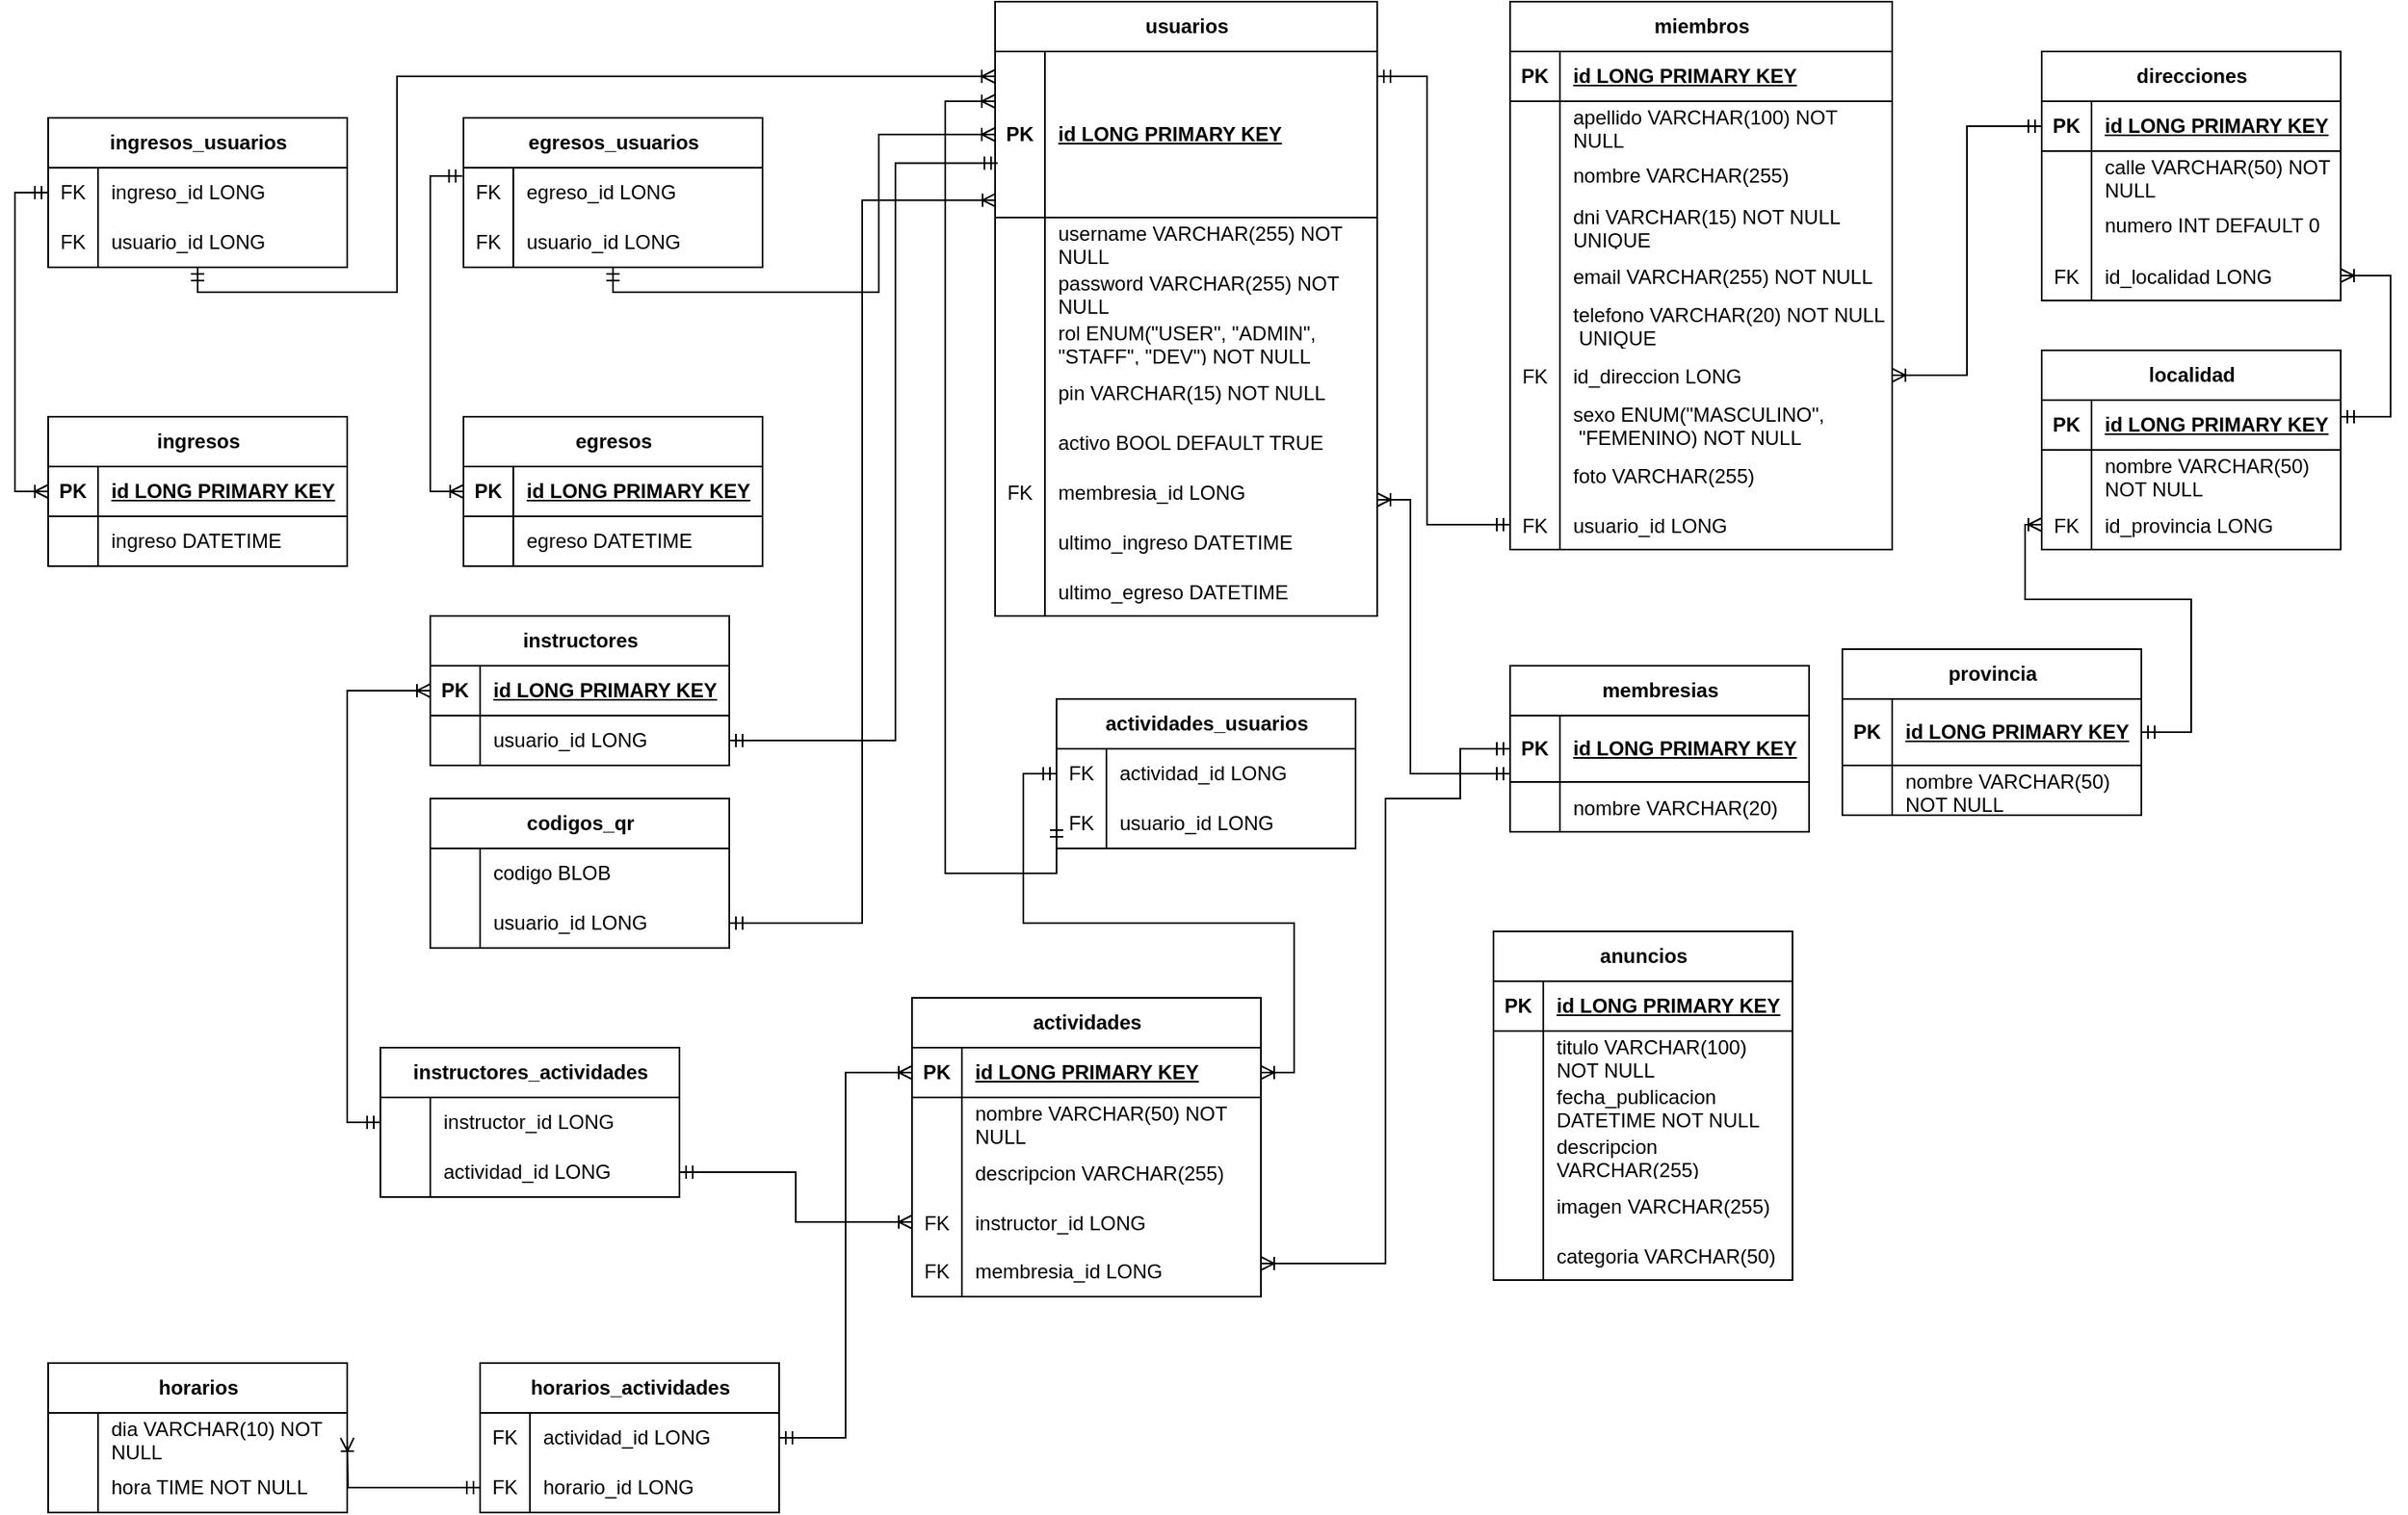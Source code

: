 <mxfile version="27.1.3">
  <diagram name="Página-1" id="s4D1Ma3onzdQh6FLSTxL">
    <mxGraphModel dx="758" dy="412" grid="1" gridSize="10" guides="1" tooltips="1" connect="1" arrows="1" fold="1" page="1" pageScale="1" pageWidth="827" pageHeight="1169" math="0" shadow="0">
      <root>
        <mxCell id="0" />
        <mxCell id="1" parent="0" />
        <mxCell id="-ff8q6VtJhRNrSGuclOJ-1" value="miembros" style="shape=table;startSize=30;container=1;collapsible=1;childLayout=tableLayout;fixedRows=1;rowLines=0;fontStyle=1;align=center;resizeLast=1;html=1;" parent="1" vertex="1">
          <mxGeometry x="920" y="40" width="230" height="330" as="geometry" />
        </mxCell>
        <mxCell id="-ff8q6VtJhRNrSGuclOJ-2" value="" style="shape=tableRow;horizontal=0;startSize=0;swimlaneHead=0;swimlaneBody=0;fillColor=none;collapsible=0;dropTarget=0;points=[[0,0.5],[1,0.5]];portConstraint=eastwest;top=0;left=0;right=0;bottom=1;" parent="-ff8q6VtJhRNrSGuclOJ-1" vertex="1">
          <mxGeometry y="30" width="230" height="30" as="geometry" />
        </mxCell>
        <mxCell id="-ff8q6VtJhRNrSGuclOJ-3" value="PK" style="shape=partialRectangle;connectable=0;fillColor=none;top=0;left=0;bottom=0;right=0;fontStyle=1;overflow=hidden;whiteSpace=wrap;html=1;" parent="-ff8q6VtJhRNrSGuclOJ-2" vertex="1">
          <mxGeometry width="30" height="30" as="geometry">
            <mxRectangle width="30" height="30" as="alternateBounds" />
          </mxGeometry>
        </mxCell>
        <mxCell id="-ff8q6VtJhRNrSGuclOJ-4" value="id LONG PRIMARY KEY" style="shape=partialRectangle;connectable=0;fillColor=none;top=0;left=0;bottom=0;right=0;align=left;spacingLeft=6;fontStyle=5;overflow=hidden;whiteSpace=wrap;html=1;" parent="-ff8q6VtJhRNrSGuclOJ-2" vertex="1">
          <mxGeometry x="30" width="200" height="30" as="geometry">
            <mxRectangle width="200" height="30" as="alternateBounds" />
          </mxGeometry>
        </mxCell>
        <mxCell id="-ff8q6VtJhRNrSGuclOJ-5" value="" style="shape=tableRow;horizontal=0;startSize=0;swimlaneHead=0;swimlaneBody=0;fillColor=none;collapsible=0;dropTarget=0;points=[[0,0.5],[1,0.5]];portConstraint=eastwest;top=0;left=0;right=0;bottom=0;" parent="-ff8q6VtJhRNrSGuclOJ-1" vertex="1">
          <mxGeometry y="60" width="230" height="30" as="geometry" />
        </mxCell>
        <mxCell id="-ff8q6VtJhRNrSGuclOJ-6" value="" style="shape=partialRectangle;connectable=0;fillColor=none;top=0;left=0;bottom=0;right=0;editable=1;overflow=hidden;whiteSpace=wrap;html=1;" parent="-ff8q6VtJhRNrSGuclOJ-5" vertex="1">
          <mxGeometry width="30" height="30" as="geometry">
            <mxRectangle width="30" height="30" as="alternateBounds" />
          </mxGeometry>
        </mxCell>
        <mxCell id="-ff8q6VtJhRNrSGuclOJ-7" value="apellido VARCHAR(100) NOT NULL" style="shape=partialRectangle;connectable=0;fillColor=none;top=0;left=0;bottom=0;right=0;align=left;spacingLeft=6;overflow=hidden;whiteSpace=wrap;html=1;" parent="-ff8q6VtJhRNrSGuclOJ-5" vertex="1">
          <mxGeometry x="30" width="200" height="30" as="geometry">
            <mxRectangle width="200" height="30" as="alternateBounds" />
          </mxGeometry>
        </mxCell>
        <mxCell id="-ff8q6VtJhRNrSGuclOJ-8" value="" style="shape=tableRow;horizontal=0;startSize=0;swimlaneHead=0;swimlaneBody=0;fillColor=none;collapsible=0;dropTarget=0;points=[[0,0.5],[1,0.5]];portConstraint=eastwest;top=0;left=0;right=0;bottom=0;" parent="-ff8q6VtJhRNrSGuclOJ-1" vertex="1">
          <mxGeometry y="90" width="230" height="30" as="geometry" />
        </mxCell>
        <mxCell id="-ff8q6VtJhRNrSGuclOJ-9" value="" style="shape=partialRectangle;connectable=0;fillColor=none;top=0;left=0;bottom=0;right=0;editable=1;overflow=hidden;whiteSpace=wrap;html=1;" parent="-ff8q6VtJhRNrSGuclOJ-8" vertex="1">
          <mxGeometry width="30" height="30" as="geometry">
            <mxRectangle width="30" height="30" as="alternateBounds" />
          </mxGeometry>
        </mxCell>
        <mxCell id="-ff8q6VtJhRNrSGuclOJ-10" value="nombre VARCHAR(255)" style="shape=partialRectangle;connectable=0;fillColor=none;top=0;left=0;bottom=0;right=0;align=left;spacingLeft=6;overflow=hidden;whiteSpace=wrap;html=1;" parent="-ff8q6VtJhRNrSGuclOJ-8" vertex="1">
          <mxGeometry x="30" width="200" height="30" as="geometry">
            <mxRectangle width="200" height="30" as="alternateBounds" />
          </mxGeometry>
        </mxCell>
        <mxCell id="-ff8q6VtJhRNrSGuclOJ-11" value="" style="shape=tableRow;horizontal=0;startSize=0;swimlaneHead=0;swimlaneBody=0;fillColor=none;collapsible=0;dropTarget=0;points=[[0,0.5],[1,0.5]];portConstraint=eastwest;top=0;left=0;right=0;bottom=0;" parent="-ff8q6VtJhRNrSGuclOJ-1" vertex="1">
          <mxGeometry y="120" width="230" height="30" as="geometry" />
        </mxCell>
        <mxCell id="-ff8q6VtJhRNrSGuclOJ-12" value="" style="shape=partialRectangle;connectable=0;fillColor=none;top=0;left=0;bottom=0;right=0;editable=1;overflow=hidden;whiteSpace=wrap;html=1;" parent="-ff8q6VtJhRNrSGuclOJ-11" vertex="1">
          <mxGeometry width="30" height="30" as="geometry">
            <mxRectangle width="30" height="30" as="alternateBounds" />
          </mxGeometry>
        </mxCell>
        <mxCell id="-ff8q6VtJhRNrSGuclOJ-13" value="dni VARCHAR(15) NOT NULL UNIQUE" style="shape=partialRectangle;connectable=0;fillColor=none;top=0;left=0;bottom=0;right=0;align=left;spacingLeft=6;overflow=hidden;whiteSpace=wrap;html=1;" parent="-ff8q6VtJhRNrSGuclOJ-11" vertex="1">
          <mxGeometry x="30" width="200" height="30" as="geometry">
            <mxRectangle width="200" height="30" as="alternateBounds" />
          </mxGeometry>
        </mxCell>
        <mxCell id="-ff8q6VtJhRNrSGuclOJ-14" value="" style="shape=tableRow;horizontal=0;startSize=0;swimlaneHead=0;swimlaneBody=0;fillColor=none;collapsible=0;dropTarget=0;points=[[0,0.5],[1,0.5]];portConstraint=eastwest;top=0;left=0;right=0;bottom=0;" parent="-ff8q6VtJhRNrSGuclOJ-1" vertex="1">
          <mxGeometry y="150" width="230" height="30" as="geometry" />
        </mxCell>
        <mxCell id="-ff8q6VtJhRNrSGuclOJ-15" value="" style="shape=partialRectangle;connectable=0;fillColor=none;top=0;left=0;bottom=0;right=0;editable=1;overflow=hidden;" parent="-ff8q6VtJhRNrSGuclOJ-14" vertex="1">
          <mxGeometry width="30" height="30" as="geometry">
            <mxRectangle width="30" height="30" as="alternateBounds" />
          </mxGeometry>
        </mxCell>
        <mxCell id="-ff8q6VtJhRNrSGuclOJ-16" value="email VARCHAR(255) NOT NULL" style="shape=partialRectangle;connectable=0;fillColor=none;top=0;left=0;bottom=0;right=0;align=left;spacingLeft=6;overflow=hidden;" parent="-ff8q6VtJhRNrSGuclOJ-14" vertex="1">
          <mxGeometry x="30" width="200" height="30" as="geometry">
            <mxRectangle width="200" height="30" as="alternateBounds" />
          </mxGeometry>
        </mxCell>
        <mxCell id="-ff8q6VtJhRNrSGuclOJ-17" value="" style="shape=tableRow;horizontal=0;startSize=0;swimlaneHead=0;swimlaneBody=0;fillColor=none;collapsible=0;dropTarget=0;points=[[0,0.5],[1,0.5]];portConstraint=eastwest;top=0;left=0;right=0;bottom=0;" parent="-ff8q6VtJhRNrSGuclOJ-1" vertex="1">
          <mxGeometry y="180" width="230" height="30" as="geometry" />
        </mxCell>
        <mxCell id="-ff8q6VtJhRNrSGuclOJ-18" value="" style="shape=partialRectangle;connectable=0;fillColor=none;top=0;left=0;bottom=0;right=0;editable=1;overflow=hidden;" parent="-ff8q6VtJhRNrSGuclOJ-17" vertex="1">
          <mxGeometry width="30" height="30" as="geometry">
            <mxRectangle width="30" height="30" as="alternateBounds" />
          </mxGeometry>
        </mxCell>
        <mxCell id="-ff8q6VtJhRNrSGuclOJ-19" value="telefono VARCHAR(20) NOT NULL&#xa; UNIQUE" style="shape=partialRectangle;connectable=0;fillColor=none;top=0;left=0;bottom=0;right=0;align=left;spacingLeft=6;overflow=hidden;" parent="-ff8q6VtJhRNrSGuclOJ-17" vertex="1">
          <mxGeometry x="30" width="200" height="30" as="geometry">
            <mxRectangle width="200" height="30" as="alternateBounds" />
          </mxGeometry>
        </mxCell>
        <mxCell id="-ff8q6VtJhRNrSGuclOJ-20" value="" style="shape=tableRow;horizontal=0;startSize=0;swimlaneHead=0;swimlaneBody=0;fillColor=none;collapsible=0;dropTarget=0;points=[[0,0.5],[1,0.5]];portConstraint=eastwest;top=0;left=0;right=0;bottom=0;" parent="-ff8q6VtJhRNrSGuclOJ-1" vertex="1">
          <mxGeometry y="210" width="230" height="30" as="geometry" />
        </mxCell>
        <mxCell id="-ff8q6VtJhRNrSGuclOJ-21" value="FK" style="shape=partialRectangle;connectable=0;fillColor=none;top=0;left=0;bottom=0;right=0;editable=1;overflow=hidden;" parent="-ff8q6VtJhRNrSGuclOJ-20" vertex="1">
          <mxGeometry width="30" height="30" as="geometry">
            <mxRectangle width="30" height="30" as="alternateBounds" />
          </mxGeometry>
        </mxCell>
        <mxCell id="-ff8q6VtJhRNrSGuclOJ-22" value="id_direccion LONG" style="shape=partialRectangle;connectable=0;fillColor=none;top=0;left=0;bottom=0;right=0;align=left;spacingLeft=6;overflow=hidden;" parent="-ff8q6VtJhRNrSGuclOJ-20" vertex="1">
          <mxGeometry x="30" width="200" height="30" as="geometry">
            <mxRectangle width="200" height="30" as="alternateBounds" />
          </mxGeometry>
        </mxCell>
        <mxCell id="-ff8q6VtJhRNrSGuclOJ-23" value="" style="shape=tableRow;horizontal=0;startSize=0;swimlaneHead=0;swimlaneBody=0;fillColor=none;collapsible=0;dropTarget=0;points=[[0,0.5],[1,0.5]];portConstraint=eastwest;top=0;left=0;right=0;bottom=0;" parent="-ff8q6VtJhRNrSGuclOJ-1" vertex="1">
          <mxGeometry y="240" width="230" height="30" as="geometry" />
        </mxCell>
        <mxCell id="-ff8q6VtJhRNrSGuclOJ-24" value="" style="shape=partialRectangle;connectable=0;fillColor=none;top=0;left=0;bottom=0;right=0;editable=1;overflow=hidden;" parent="-ff8q6VtJhRNrSGuclOJ-23" vertex="1">
          <mxGeometry width="30" height="30" as="geometry">
            <mxRectangle width="30" height="30" as="alternateBounds" />
          </mxGeometry>
        </mxCell>
        <mxCell id="-ff8q6VtJhRNrSGuclOJ-25" value="sexo ENUM(&quot;MASCULINO&quot;,&#xa; &quot;FEMENINO) NOT NULL" style="shape=partialRectangle;connectable=0;fillColor=none;top=0;left=0;bottom=0;right=0;align=left;spacingLeft=6;overflow=hidden;" parent="-ff8q6VtJhRNrSGuclOJ-23" vertex="1">
          <mxGeometry x="30" width="200" height="30" as="geometry">
            <mxRectangle width="200" height="30" as="alternateBounds" />
          </mxGeometry>
        </mxCell>
        <mxCell id="-ff8q6VtJhRNrSGuclOJ-26" value="" style="shape=tableRow;horizontal=0;startSize=0;swimlaneHead=0;swimlaneBody=0;fillColor=none;collapsible=0;dropTarget=0;points=[[0,0.5],[1,0.5]];portConstraint=eastwest;top=0;left=0;right=0;bottom=0;" parent="-ff8q6VtJhRNrSGuclOJ-1" vertex="1">
          <mxGeometry y="270" width="230" height="30" as="geometry" />
        </mxCell>
        <mxCell id="-ff8q6VtJhRNrSGuclOJ-27" value="" style="shape=partialRectangle;connectable=0;fillColor=none;top=0;left=0;bottom=0;right=0;editable=1;overflow=hidden;" parent="-ff8q6VtJhRNrSGuclOJ-26" vertex="1">
          <mxGeometry width="30" height="30" as="geometry">
            <mxRectangle width="30" height="30" as="alternateBounds" />
          </mxGeometry>
        </mxCell>
        <mxCell id="-ff8q6VtJhRNrSGuclOJ-28" value="foto VARCHAR(255)" style="shape=partialRectangle;connectable=0;fillColor=none;top=0;left=0;bottom=0;right=0;align=left;spacingLeft=6;overflow=hidden;" parent="-ff8q6VtJhRNrSGuclOJ-26" vertex="1">
          <mxGeometry x="30" width="200" height="30" as="geometry">
            <mxRectangle width="200" height="30" as="alternateBounds" />
          </mxGeometry>
        </mxCell>
        <mxCell id="-ff8q6VtJhRNrSGuclOJ-29" value="" style="shape=tableRow;horizontal=0;startSize=0;swimlaneHead=0;swimlaneBody=0;fillColor=none;collapsible=0;dropTarget=0;points=[[0,0.5],[1,0.5]];portConstraint=eastwest;top=0;left=0;right=0;bottom=0;" parent="-ff8q6VtJhRNrSGuclOJ-1" vertex="1">
          <mxGeometry y="300" width="230" height="30" as="geometry" />
        </mxCell>
        <mxCell id="-ff8q6VtJhRNrSGuclOJ-30" value="FK" style="shape=partialRectangle;connectable=0;fillColor=none;top=0;left=0;bottom=0;right=0;editable=1;overflow=hidden;" parent="-ff8q6VtJhRNrSGuclOJ-29" vertex="1">
          <mxGeometry width="30" height="30" as="geometry">
            <mxRectangle width="30" height="30" as="alternateBounds" />
          </mxGeometry>
        </mxCell>
        <mxCell id="-ff8q6VtJhRNrSGuclOJ-31" value="usuario_id LONG" style="shape=partialRectangle;connectable=0;fillColor=none;top=0;left=0;bottom=0;right=0;align=left;spacingLeft=6;overflow=hidden;" parent="-ff8q6VtJhRNrSGuclOJ-29" vertex="1">
          <mxGeometry x="30" width="200" height="30" as="geometry">
            <mxRectangle width="200" height="30" as="alternateBounds" />
          </mxGeometry>
        </mxCell>
        <mxCell id="-ff8q6VtJhRNrSGuclOJ-32" value="usuarios" style="shape=table;startSize=30;container=1;collapsible=1;childLayout=tableLayout;fixedRows=1;rowLines=0;fontStyle=1;align=center;resizeLast=1;html=1;" parent="1" vertex="1">
          <mxGeometry x="610" y="40" width="230" height="370" as="geometry" />
        </mxCell>
        <mxCell id="-ff8q6VtJhRNrSGuclOJ-33" value="" style="shape=tableRow;horizontal=0;startSize=0;swimlaneHead=0;swimlaneBody=0;fillColor=none;collapsible=0;dropTarget=0;points=[[0,0.5],[1,0.5]];portConstraint=eastwest;top=0;left=0;right=0;bottom=1;" parent="-ff8q6VtJhRNrSGuclOJ-32" vertex="1">
          <mxGeometry y="30" width="230" height="100" as="geometry" />
        </mxCell>
        <mxCell id="-ff8q6VtJhRNrSGuclOJ-34" value="PK" style="shape=partialRectangle;connectable=0;fillColor=none;top=0;left=0;bottom=0;right=0;fontStyle=1;overflow=hidden;whiteSpace=wrap;html=1;" parent="-ff8q6VtJhRNrSGuclOJ-33" vertex="1">
          <mxGeometry width="30" height="100" as="geometry">
            <mxRectangle width="30" height="100" as="alternateBounds" />
          </mxGeometry>
        </mxCell>
        <mxCell id="-ff8q6VtJhRNrSGuclOJ-35" value="id LONG PRIMARY KEY" style="shape=partialRectangle;connectable=0;fillColor=none;top=0;left=0;bottom=0;right=0;align=left;spacingLeft=6;fontStyle=5;overflow=hidden;whiteSpace=wrap;html=1;" parent="-ff8q6VtJhRNrSGuclOJ-33" vertex="1">
          <mxGeometry x="30" width="200" height="100" as="geometry">
            <mxRectangle width="200" height="100" as="alternateBounds" />
          </mxGeometry>
        </mxCell>
        <mxCell id="-ff8q6VtJhRNrSGuclOJ-36" value="" style="shape=tableRow;horizontal=0;startSize=0;swimlaneHead=0;swimlaneBody=0;fillColor=none;collapsible=0;dropTarget=0;points=[[0,0.5],[1,0.5]];portConstraint=eastwest;top=0;left=0;right=0;bottom=0;" parent="-ff8q6VtJhRNrSGuclOJ-32" vertex="1">
          <mxGeometry y="130" width="230" height="30" as="geometry" />
        </mxCell>
        <mxCell id="-ff8q6VtJhRNrSGuclOJ-37" value="" style="shape=partialRectangle;connectable=0;fillColor=none;top=0;left=0;bottom=0;right=0;editable=1;overflow=hidden;whiteSpace=wrap;html=1;" parent="-ff8q6VtJhRNrSGuclOJ-36" vertex="1">
          <mxGeometry width="30" height="30" as="geometry">
            <mxRectangle width="30" height="30" as="alternateBounds" />
          </mxGeometry>
        </mxCell>
        <mxCell id="-ff8q6VtJhRNrSGuclOJ-38" value="username VARCHAR(255) NOT NULL" style="shape=partialRectangle;connectable=0;fillColor=none;top=0;left=0;bottom=0;right=0;align=left;spacingLeft=6;overflow=hidden;whiteSpace=wrap;html=1;" parent="-ff8q6VtJhRNrSGuclOJ-36" vertex="1">
          <mxGeometry x="30" width="200" height="30" as="geometry">
            <mxRectangle width="200" height="30" as="alternateBounds" />
          </mxGeometry>
        </mxCell>
        <mxCell id="-ff8q6VtJhRNrSGuclOJ-39" value="" style="shape=tableRow;horizontal=0;startSize=0;swimlaneHead=0;swimlaneBody=0;fillColor=none;collapsible=0;dropTarget=0;points=[[0,0.5],[1,0.5]];portConstraint=eastwest;top=0;left=0;right=0;bottom=0;" parent="-ff8q6VtJhRNrSGuclOJ-32" vertex="1">
          <mxGeometry y="160" width="230" height="30" as="geometry" />
        </mxCell>
        <mxCell id="-ff8q6VtJhRNrSGuclOJ-40" value="" style="shape=partialRectangle;connectable=0;fillColor=none;top=0;left=0;bottom=0;right=0;editable=1;overflow=hidden;whiteSpace=wrap;html=1;" parent="-ff8q6VtJhRNrSGuclOJ-39" vertex="1">
          <mxGeometry width="30" height="30" as="geometry">
            <mxRectangle width="30" height="30" as="alternateBounds" />
          </mxGeometry>
        </mxCell>
        <mxCell id="-ff8q6VtJhRNrSGuclOJ-41" value="password VARCHAR(255) NOT NULL" style="shape=partialRectangle;connectable=0;fillColor=none;top=0;left=0;bottom=0;right=0;align=left;spacingLeft=6;overflow=hidden;whiteSpace=wrap;html=1;" parent="-ff8q6VtJhRNrSGuclOJ-39" vertex="1">
          <mxGeometry x="30" width="200" height="30" as="geometry">
            <mxRectangle width="200" height="30" as="alternateBounds" />
          </mxGeometry>
        </mxCell>
        <mxCell id="-ff8q6VtJhRNrSGuclOJ-42" value="" style="shape=tableRow;horizontal=0;startSize=0;swimlaneHead=0;swimlaneBody=0;fillColor=none;collapsible=0;dropTarget=0;points=[[0,0.5],[1,0.5]];portConstraint=eastwest;top=0;left=0;right=0;bottom=0;" parent="-ff8q6VtJhRNrSGuclOJ-32" vertex="1">
          <mxGeometry y="190" width="230" height="30" as="geometry" />
        </mxCell>
        <mxCell id="-ff8q6VtJhRNrSGuclOJ-43" value="" style="shape=partialRectangle;connectable=0;fillColor=none;top=0;left=0;bottom=0;right=0;editable=1;overflow=hidden;whiteSpace=wrap;html=1;" parent="-ff8q6VtJhRNrSGuclOJ-42" vertex="1">
          <mxGeometry width="30" height="30" as="geometry">
            <mxRectangle width="30" height="30" as="alternateBounds" />
          </mxGeometry>
        </mxCell>
        <mxCell id="-ff8q6VtJhRNrSGuclOJ-44" value="rol ENUM(&quot;USER&quot;, &quot;ADMIN&quot;,&lt;div&gt;&quot;STAFF&quot;, &quot;DEV&quot;) NOT NULL&lt;/div&gt;" style="shape=partialRectangle;connectable=0;fillColor=none;top=0;left=0;bottom=0;right=0;align=left;spacingLeft=6;overflow=hidden;whiteSpace=wrap;html=1;" parent="-ff8q6VtJhRNrSGuclOJ-42" vertex="1">
          <mxGeometry x="30" width="200" height="30" as="geometry">
            <mxRectangle width="200" height="30" as="alternateBounds" />
          </mxGeometry>
        </mxCell>
        <mxCell id="-ff8q6VtJhRNrSGuclOJ-48" value="" style="shape=tableRow;horizontal=0;startSize=0;swimlaneHead=0;swimlaneBody=0;fillColor=none;collapsible=0;dropTarget=0;points=[[0,0.5],[1,0.5]];portConstraint=eastwest;top=0;left=0;right=0;bottom=0;" parent="-ff8q6VtJhRNrSGuclOJ-32" vertex="1">
          <mxGeometry y="220" width="230" height="30" as="geometry" />
        </mxCell>
        <mxCell id="-ff8q6VtJhRNrSGuclOJ-49" value="" style="shape=partialRectangle;connectable=0;fillColor=none;top=0;left=0;bottom=0;right=0;editable=1;overflow=hidden;" parent="-ff8q6VtJhRNrSGuclOJ-48" vertex="1">
          <mxGeometry width="30" height="30" as="geometry">
            <mxRectangle width="30" height="30" as="alternateBounds" />
          </mxGeometry>
        </mxCell>
        <mxCell id="-ff8q6VtJhRNrSGuclOJ-50" value="pin VARCHAR(15) NOT NULL" style="shape=partialRectangle;connectable=0;fillColor=none;top=0;left=0;bottom=0;right=0;align=left;spacingLeft=6;overflow=hidden;" parent="-ff8q6VtJhRNrSGuclOJ-48" vertex="1">
          <mxGeometry x="30" width="200" height="30" as="geometry">
            <mxRectangle width="200" height="30" as="alternateBounds" />
          </mxGeometry>
        </mxCell>
        <mxCell id="-ff8q6VtJhRNrSGuclOJ-51" value="" style="shape=tableRow;horizontal=0;startSize=0;swimlaneHead=0;swimlaneBody=0;fillColor=none;collapsible=0;dropTarget=0;points=[[0,0.5],[1,0.5]];portConstraint=eastwest;top=0;left=0;right=0;bottom=0;" parent="-ff8q6VtJhRNrSGuclOJ-32" vertex="1">
          <mxGeometry y="250" width="230" height="30" as="geometry" />
        </mxCell>
        <mxCell id="-ff8q6VtJhRNrSGuclOJ-52" value="                " style="shape=partialRectangle;connectable=0;fillColor=none;top=0;left=0;bottom=0;right=0;editable=1;overflow=hidden;" parent="-ff8q6VtJhRNrSGuclOJ-51" vertex="1">
          <mxGeometry width="30" height="30" as="geometry">
            <mxRectangle width="30" height="30" as="alternateBounds" />
          </mxGeometry>
        </mxCell>
        <mxCell id="-ff8q6VtJhRNrSGuclOJ-53" value="activo BOOL DEFAULT TRUE" style="shape=partialRectangle;connectable=0;fillColor=none;top=0;left=0;bottom=0;right=0;align=left;spacingLeft=6;overflow=hidden;" parent="-ff8q6VtJhRNrSGuclOJ-51" vertex="1">
          <mxGeometry x="30" width="200" height="30" as="geometry">
            <mxRectangle width="200" height="30" as="alternateBounds" />
          </mxGeometry>
        </mxCell>
        <mxCell id="-ff8q6VtJhRNrSGuclOJ-54" value="" style="shape=tableRow;horizontal=0;startSize=0;swimlaneHead=0;swimlaneBody=0;fillColor=none;collapsible=0;dropTarget=0;points=[[0,0.5],[1,0.5]];portConstraint=eastwest;top=0;left=0;right=0;bottom=0;" parent="-ff8q6VtJhRNrSGuclOJ-32" vertex="1">
          <mxGeometry y="280" width="230" height="30" as="geometry" />
        </mxCell>
        <mxCell id="-ff8q6VtJhRNrSGuclOJ-55" value="FK" style="shape=partialRectangle;connectable=0;fillColor=none;top=0;left=0;bottom=0;right=0;editable=1;overflow=hidden;" parent="-ff8q6VtJhRNrSGuclOJ-54" vertex="1">
          <mxGeometry width="30" height="30" as="geometry">
            <mxRectangle width="30" height="30" as="alternateBounds" />
          </mxGeometry>
        </mxCell>
        <mxCell id="-ff8q6VtJhRNrSGuclOJ-56" value="membresia_id LONG" style="shape=partialRectangle;connectable=0;fillColor=none;top=0;left=0;bottom=0;right=0;align=left;spacingLeft=6;overflow=hidden;" parent="-ff8q6VtJhRNrSGuclOJ-54" vertex="1">
          <mxGeometry x="30" width="200" height="30" as="geometry">
            <mxRectangle width="200" height="30" as="alternateBounds" />
          </mxGeometry>
        </mxCell>
        <mxCell id="-ff8q6VtJhRNrSGuclOJ-211" value="" style="shape=tableRow;horizontal=0;startSize=0;swimlaneHead=0;swimlaneBody=0;fillColor=none;collapsible=0;dropTarget=0;points=[[0,0.5],[1,0.5]];portConstraint=eastwest;top=0;left=0;right=0;bottom=0;" parent="-ff8q6VtJhRNrSGuclOJ-32" vertex="1">
          <mxGeometry y="310" width="230" height="30" as="geometry" />
        </mxCell>
        <mxCell id="-ff8q6VtJhRNrSGuclOJ-212" value="" style="shape=partialRectangle;connectable=0;fillColor=none;top=0;left=0;bottom=0;right=0;editable=1;overflow=hidden;" parent="-ff8q6VtJhRNrSGuclOJ-211" vertex="1">
          <mxGeometry width="30" height="30" as="geometry">
            <mxRectangle width="30" height="30" as="alternateBounds" />
          </mxGeometry>
        </mxCell>
        <mxCell id="-ff8q6VtJhRNrSGuclOJ-213" value="ultimo_ingreso DATETIME" style="shape=partialRectangle;connectable=0;fillColor=none;top=0;left=0;bottom=0;right=0;align=left;spacingLeft=6;overflow=hidden;" parent="-ff8q6VtJhRNrSGuclOJ-211" vertex="1">
          <mxGeometry x="30" width="200" height="30" as="geometry">
            <mxRectangle width="200" height="30" as="alternateBounds" />
          </mxGeometry>
        </mxCell>
        <mxCell id="-ff8q6VtJhRNrSGuclOJ-217" value="" style="shape=tableRow;horizontal=0;startSize=0;swimlaneHead=0;swimlaneBody=0;fillColor=none;collapsible=0;dropTarget=0;points=[[0,0.5],[1,0.5]];portConstraint=eastwest;top=0;left=0;right=0;bottom=0;" parent="-ff8q6VtJhRNrSGuclOJ-32" vertex="1">
          <mxGeometry y="340" width="230" height="30" as="geometry" />
        </mxCell>
        <mxCell id="-ff8q6VtJhRNrSGuclOJ-218" value="" style="shape=partialRectangle;connectable=0;fillColor=none;top=0;left=0;bottom=0;right=0;editable=1;overflow=hidden;" parent="-ff8q6VtJhRNrSGuclOJ-217" vertex="1">
          <mxGeometry width="30" height="30" as="geometry">
            <mxRectangle width="30" height="30" as="alternateBounds" />
          </mxGeometry>
        </mxCell>
        <mxCell id="-ff8q6VtJhRNrSGuclOJ-219" value="ultimo_egreso DATETIME" style="shape=partialRectangle;connectable=0;fillColor=none;top=0;left=0;bottom=0;right=0;align=left;spacingLeft=6;overflow=hidden;" parent="-ff8q6VtJhRNrSGuclOJ-217" vertex="1">
          <mxGeometry x="30" width="200" height="30" as="geometry">
            <mxRectangle width="200" height="30" as="alternateBounds" />
          </mxGeometry>
        </mxCell>
        <mxCell id="-ff8q6VtJhRNrSGuclOJ-57" value="actividades" style="shape=table;startSize=30;container=1;collapsible=1;childLayout=tableLayout;fixedRows=1;rowLines=0;fontStyle=1;align=center;resizeLast=1;html=1;" parent="1" vertex="1">
          <mxGeometry x="560" y="640" width="210" height="180" as="geometry" />
        </mxCell>
        <mxCell id="-ff8q6VtJhRNrSGuclOJ-58" value="" style="shape=tableRow;horizontal=0;startSize=0;swimlaneHead=0;swimlaneBody=0;fillColor=none;collapsible=0;dropTarget=0;points=[[0,0.5],[1,0.5]];portConstraint=eastwest;top=0;left=0;right=0;bottom=1;" parent="-ff8q6VtJhRNrSGuclOJ-57" vertex="1">
          <mxGeometry y="30" width="210" height="30" as="geometry" />
        </mxCell>
        <mxCell id="-ff8q6VtJhRNrSGuclOJ-59" value="PK" style="shape=partialRectangle;connectable=0;fillColor=none;top=0;left=0;bottom=0;right=0;fontStyle=1;overflow=hidden;whiteSpace=wrap;html=1;" parent="-ff8q6VtJhRNrSGuclOJ-58" vertex="1">
          <mxGeometry width="30" height="30" as="geometry">
            <mxRectangle width="30" height="30" as="alternateBounds" />
          </mxGeometry>
        </mxCell>
        <mxCell id="-ff8q6VtJhRNrSGuclOJ-60" value="id LONG PRIMARY KEY" style="shape=partialRectangle;connectable=0;fillColor=none;top=0;left=0;bottom=0;right=0;align=left;spacingLeft=6;fontStyle=5;overflow=hidden;whiteSpace=wrap;html=1;" parent="-ff8q6VtJhRNrSGuclOJ-58" vertex="1">
          <mxGeometry x="30" width="180" height="30" as="geometry">
            <mxRectangle width="180" height="30" as="alternateBounds" />
          </mxGeometry>
        </mxCell>
        <mxCell id="-ff8q6VtJhRNrSGuclOJ-61" value="" style="shape=tableRow;horizontal=0;startSize=0;swimlaneHead=0;swimlaneBody=0;fillColor=none;collapsible=0;dropTarget=0;points=[[0,0.5],[1,0.5]];portConstraint=eastwest;top=0;left=0;right=0;bottom=0;" parent="-ff8q6VtJhRNrSGuclOJ-57" vertex="1">
          <mxGeometry y="60" width="210" height="30" as="geometry" />
        </mxCell>
        <mxCell id="-ff8q6VtJhRNrSGuclOJ-62" value="" style="shape=partialRectangle;connectable=0;fillColor=none;top=0;left=0;bottom=0;right=0;editable=1;overflow=hidden;whiteSpace=wrap;html=1;" parent="-ff8q6VtJhRNrSGuclOJ-61" vertex="1">
          <mxGeometry width="30" height="30" as="geometry">
            <mxRectangle width="30" height="30" as="alternateBounds" />
          </mxGeometry>
        </mxCell>
        <mxCell id="-ff8q6VtJhRNrSGuclOJ-63" value="nombre VARCHAR(50) NOT NULL" style="shape=partialRectangle;connectable=0;fillColor=none;top=0;left=0;bottom=0;right=0;align=left;spacingLeft=6;overflow=hidden;whiteSpace=wrap;html=1;" parent="-ff8q6VtJhRNrSGuclOJ-61" vertex="1">
          <mxGeometry x="30" width="180" height="30" as="geometry">
            <mxRectangle width="180" height="30" as="alternateBounds" />
          </mxGeometry>
        </mxCell>
        <mxCell id="-ff8q6VtJhRNrSGuclOJ-64" value="" style="shape=tableRow;horizontal=0;startSize=0;swimlaneHead=0;swimlaneBody=0;fillColor=none;collapsible=0;dropTarget=0;points=[[0,0.5],[1,0.5]];portConstraint=eastwest;top=0;left=0;right=0;bottom=0;" parent="-ff8q6VtJhRNrSGuclOJ-57" vertex="1">
          <mxGeometry y="90" width="210" height="30" as="geometry" />
        </mxCell>
        <mxCell id="-ff8q6VtJhRNrSGuclOJ-65" value="" style="shape=partialRectangle;connectable=0;fillColor=none;top=0;left=0;bottom=0;right=0;editable=1;overflow=hidden;" parent="-ff8q6VtJhRNrSGuclOJ-64" vertex="1">
          <mxGeometry width="30" height="30" as="geometry">
            <mxRectangle width="30" height="30" as="alternateBounds" />
          </mxGeometry>
        </mxCell>
        <mxCell id="-ff8q6VtJhRNrSGuclOJ-66" value="descripcion VARCHAR(255)" style="shape=partialRectangle;connectable=0;fillColor=none;top=0;left=0;bottom=0;right=0;align=left;spacingLeft=6;overflow=hidden;" parent="-ff8q6VtJhRNrSGuclOJ-64" vertex="1">
          <mxGeometry x="30" width="180" height="30" as="geometry">
            <mxRectangle width="180" height="30" as="alternateBounds" />
          </mxGeometry>
        </mxCell>
        <mxCell id="-ff8q6VtJhRNrSGuclOJ-67" value="" style="shape=tableRow;horizontal=0;startSize=0;swimlaneHead=0;swimlaneBody=0;fillColor=none;collapsible=0;dropTarget=0;points=[[0,0.5],[1,0.5]];portConstraint=eastwest;top=0;left=0;right=0;bottom=0;" parent="-ff8q6VtJhRNrSGuclOJ-57" vertex="1">
          <mxGeometry y="120" width="210" height="30" as="geometry" />
        </mxCell>
        <mxCell id="-ff8q6VtJhRNrSGuclOJ-68" value="FK" style="shape=partialRectangle;connectable=0;fillColor=none;top=0;left=0;bottom=0;right=0;editable=1;overflow=hidden;" parent="-ff8q6VtJhRNrSGuclOJ-67" vertex="1">
          <mxGeometry width="30" height="30" as="geometry">
            <mxRectangle width="30" height="30" as="alternateBounds" />
          </mxGeometry>
        </mxCell>
        <mxCell id="-ff8q6VtJhRNrSGuclOJ-69" value="instructor_id LONG" style="shape=partialRectangle;connectable=0;fillColor=none;top=0;left=0;bottom=0;right=0;align=left;spacingLeft=6;overflow=hidden;" parent="-ff8q6VtJhRNrSGuclOJ-67" vertex="1">
          <mxGeometry x="30" width="180" height="30" as="geometry">
            <mxRectangle width="180" height="30" as="alternateBounds" />
          </mxGeometry>
        </mxCell>
        <mxCell id="-ff8q6VtJhRNrSGuclOJ-70" value="" style="shape=tableRow;horizontal=0;startSize=0;swimlaneHead=0;swimlaneBody=0;fillColor=none;collapsible=0;dropTarget=0;points=[[0,0.5],[1,0.5]];portConstraint=eastwest;top=0;left=0;right=0;bottom=0;" parent="-ff8q6VtJhRNrSGuclOJ-57" vertex="1">
          <mxGeometry y="150" width="210" height="30" as="geometry" />
        </mxCell>
        <mxCell id="-ff8q6VtJhRNrSGuclOJ-71" value="FK" style="shape=partialRectangle;connectable=0;fillColor=none;top=0;left=0;bottom=0;right=0;editable=1;overflow=hidden;whiteSpace=wrap;html=1;" parent="-ff8q6VtJhRNrSGuclOJ-70" vertex="1">
          <mxGeometry width="30" height="30" as="geometry">
            <mxRectangle width="30" height="30" as="alternateBounds" />
          </mxGeometry>
        </mxCell>
        <mxCell id="-ff8q6VtJhRNrSGuclOJ-72" value="membresia_id LONG" style="shape=partialRectangle;connectable=0;fillColor=none;top=0;left=0;bottom=0;right=0;align=left;spacingLeft=6;overflow=hidden;whiteSpace=wrap;html=1;" parent="-ff8q6VtJhRNrSGuclOJ-70" vertex="1">
          <mxGeometry x="30" width="180" height="30" as="geometry">
            <mxRectangle width="180" height="30" as="alternateBounds" />
          </mxGeometry>
        </mxCell>
        <mxCell id="-ff8q6VtJhRNrSGuclOJ-73" value="actividades_usuarios" style="shape=table;startSize=30;container=1;collapsible=1;childLayout=tableLayout;fixedRows=1;rowLines=0;fontStyle=1;align=center;resizeLast=1;html=1;" parent="1" vertex="1">
          <mxGeometry x="647" y="460" width="180" height="90" as="geometry" />
        </mxCell>
        <mxCell id="-ff8q6VtJhRNrSGuclOJ-77" value="" style="shape=tableRow;horizontal=0;startSize=0;swimlaneHead=0;swimlaneBody=0;fillColor=none;collapsible=0;dropTarget=0;points=[[0,0.5],[1,0.5]];portConstraint=eastwest;top=0;left=0;right=0;bottom=0;" parent="-ff8q6VtJhRNrSGuclOJ-73" vertex="1">
          <mxGeometry y="30" width="180" height="30" as="geometry" />
        </mxCell>
        <mxCell id="-ff8q6VtJhRNrSGuclOJ-78" value="FK" style="shape=partialRectangle;connectable=0;fillColor=none;top=0;left=0;bottom=0;right=0;editable=1;overflow=hidden;whiteSpace=wrap;html=1;" parent="-ff8q6VtJhRNrSGuclOJ-77" vertex="1">
          <mxGeometry width="30" height="30" as="geometry">
            <mxRectangle width="30" height="30" as="alternateBounds" />
          </mxGeometry>
        </mxCell>
        <mxCell id="-ff8q6VtJhRNrSGuclOJ-79" value="actividad_id LONG" style="shape=partialRectangle;connectable=0;fillColor=none;top=0;left=0;bottom=0;right=0;align=left;spacingLeft=6;overflow=hidden;whiteSpace=wrap;html=1;" parent="-ff8q6VtJhRNrSGuclOJ-77" vertex="1">
          <mxGeometry x="30" width="150" height="30" as="geometry">
            <mxRectangle width="150" height="30" as="alternateBounds" />
          </mxGeometry>
        </mxCell>
        <mxCell id="-ff8q6VtJhRNrSGuclOJ-80" value="" style="shape=tableRow;horizontal=0;startSize=0;swimlaneHead=0;swimlaneBody=0;fillColor=none;collapsible=0;dropTarget=0;points=[[0,0.5],[1,0.5]];portConstraint=eastwest;top=0;left=0;right=0;bottom=0;" parent="-ff8q6VtJhRNrSGuclOJ-73" vertex="1">
          <mxGeometry y="60" width="180" height="30" as="geometry" />
        </mxCell>
        <mxCell id="-ff8q6VtJhRNrSGuclOJ-81" value="FK" style="shape=partialRectangle;connectable=0;fillColor=none;top=0;left=0;bottom=0;right=0;editable=1;overflow=hidden;whiteSpace=wrap;html=1;" parent="-ff8q6VtJhRNrSGuclOJ-80" vertex="1">
          <mxGeometry width="30" height="30" as="geometry">
            <mxRectangle width="30" height="30" as="alternateBounds" />
          </mxGeometry>
        </mxCell>
        <mxCell id="-ff8q6VtJhRNrSGuclOJ-82" value="usuario_id LONG" style="shape=partialRectangle;connectable=0;fillColor=none;top=0;left=0;bottom=0;right=0;align=left;spacingLeft=6;overflow=hidden;whiteSpace=wrap;html=1;" parent="-ff8q6VtJhRNrSGuclOJ-80" vertex="1">
          <mxGeometry x="30" width="150" height="30" as="geometry">
            <mxRectangle width="150" height="30" as="alternateBounds" />
          </mxGeometry>
        </mxCell>
        <mxCell id="-ff8q6VtJhRNrSGuclOJ-83" value="horarios" style="shape=table;startSize=30;container=1;collapsible=1;childLayout=tableLayout;fixedRows=1;rowLines=0;fontStyle=1;align=center;resizeLast=1;html=1;" parent="1" vertex="1">
          <mxGeometry x="40" y="860" width="180" height="90" as="geometry" />
        </mxCell>
        <mxCell id="-ff8q6VtJhRNrSGuclOJ-87" value="" style="shape=tableRow;horizontal=0;startSize=0;swimlaneHead=0;swimlaneBody=0;fillColor=none;collapsible=0;dropTarget=0;points=[[0,0.5],[1,0.5]];portConstraint=eastwest;top=0;left=0;right=0;bottom=0;" parent="-ff8q6VtJhRNrSGuclOJ-83" vertex="1">
          <mxGeometry y="30" width="180" height="30" as="geometry" />
        </mxCell>
        <mxCell id="-ff8q6VtJhRNrSGuclOJ-88" value="" style="shape=partialRectangle;connectable=0;fillColor=none;top=0;left=0;bottom=0;right=0;editable=1;overflow=hidden;whiteSpace=wrap;html=1;" parent="-ff8q6VtJhRNrSGuclOJ-87" vertex="1">
          <mxGeometry width="30" height="30" as="geometry">
            <mxRectangle width="30" height="30" as="alternateBounds" />
          </mxGeometry>
        </mxCell>
        <mxCell id="-ff8q6VtJhRNrSGuclOJ-89" value="dia VARCHAR(10) NOT NULL" style="shape=partialRectangle;connectable=0;fillColor=none;top=0;left=0;bottom=0;right=0;align=left;spacingLeft=6;overflow=hidden;whiteSpace=wrap;html=1;" parent="-ff8q6VtJhRNrSGuclOJ-87" vertex="1">
          <mxGeometry x="30" width="150" height="30" as="geometry">
            <mxRectangle width="150" height="30" as="alternateBounds" />
          </mxGeometry>
        </mxCell>
        <mxCell id="-ff8q6VtJhRNrSGuclOJ-90" value="" style="shape=tableRow;horizontal=0;startSize=0;swimlaneHead=0;swimlaneBody=0;fillColor=none;collapsible=0;dropTarget=0;points=[[0,0.5],[1,0.5]];portConstraint=eastwest;top=0;left=0;right=0;bottom=0;" parent="-ff8q6VtJhRNrSGuclOJ-83" vertex="1">
          <mxGeometry y="60" width="180" height="30" as="geometry" />
        </mxCell>
        <mxCell id="-ff8q6VtJhRNrSGuclOJ-91" value="" style="shape=partialRectangle;connectable=0;fillColor=none;top=0;left=0;bottom=0;right=0;editable=1;overflow=hidden;whiteSpace=wrap;html=1;" parent="-ff8q6VtJhRNrSGuclOJ-90" vertex="1">
          <mxGeometry width="30" height="30" as="geometry">
            <mxRectangle width="30" height="30" as="alternateBounds" />
          </mxGeometry>
        </mxCell>
        <mxCell id="-ff8q6VtJhRNrSGuclOJ-92" value="hora TIME NOT NULL" style="shape=partialRectangle;connectable=0;fillColor=none;top=0;left=0;bottom=0;right=0;align=left;spacingLeft=6;overflow=hidden;whiteSpace=wrap;html=1;" parent="-ff8q6VtJhRNrSGuclOJ-90" vertex="1">
          <mxGeometry x="30" width="150" height="30" as="geometry">
            <mxRectangle width="150" height="30" as="alternateBounds" />
          </mxGeometry>
        </mxCell>
        <mxCell id="-ff8q6VtJhRNrSGuclOJ-93" value="horarios_actividades" style="shape=table;startSize=30;container=1;collapsible=1;childLayout=tableLayout;fixedRows=1;rowLines=0;fontStyle=1;align=center;resizeLast=1;html=1;" parent="1" vertex="1">
          <mxGeometry x="300" y="860" width="180" height="90" as="geometry" />
        </mxCell>
        <mxCell id="-ff8q6VtJhRNrSGuclOJ-97" value="" style="shape=tableRow;horizontal=0;startSize=0;swimlaneHead=0;swimlaneBody=0;fillColor=none;collapsible=0;dropTarget=0;points=[[0,0.5],[1,0.5]];portConstraint=eastwest;top=0;left=0;right=0;bottom=0;" parent="-ff8q6VtJhRNrSGuclOJ-93" vertex="1">
          <mxGeometry y="30" width="180" height="30" as="geometry" />
        </mxCell>
        <mxCell id="-ff8q6VtJhRNrSGuclOJ-98" value="FK" style="shape=partialRectangle;connectable=0;fillColor=none;top=0;left=0;bottom=0;right=0;editable=1;overflow=hidden;whiteSpace=wrap;html=1;" parent="-ff8q6VtJhRNrSGuclOJ-97" vertex="1">
          <mxGeometry width="30" height="30" as="geometry">
            <mxRectangle width="30" height="30" as="alternateBounds" />
          </mxGeometry>
        </mxCell>
        <mxCell id="-ff8q6VtJhRNrSGuclOJ-99" value="actividad_id LONG" style="shape=partialRectangle;connectable=0;fillColor=none;top=0;left=0;bottom=0;right=0;align=left;spacingLeft=6;overflow=hidden;whiteSpace=wrap;html=1;" parent="-ff8q6VtJhRNrSGuclOJ-97" vertex="1">
          <mxGeometry x="30" width="150" height="30" as="geometry">
            <mxRectangle width="150" height="30" as="alternateBounds" />
          </mxGeometry>
        </mxCell>
        <mxCell id="-ff8q6VtJhRNrSGuclOJ-100" value="" style="shape=tableRow;horizontal=0;startSize=0;swimlaneHead=0;swimlaneBody=0;fillColor=none;collapsible=0;dropTarget=0;points=[[0,0.5],[1,0.5]];portConstraint=eastwest;top=0;left=0;right=0;bottom=0;" parent="-ff8q6VtJhRNrSGuclOJ-93" vertex="1">
          <mxGeometry y="60" width="180" height="30" as="geometry" />
        </mxCell>
        <mxCell id="-ff8q6VtJhRNrSGuclOJ-101" value="FK" style="shape=partialRectangle;connectable=0;fillColor=none;top=0;left=0;bottom=0;right=0;editable=1;overflow=hidden;whiteSpace=wrap;html=1;" parent="-ff8q6VtJhRNrSGuclOJ-100" vertex="1">
          <mxGeometry width="30" height="30" as="geometry">
            <mxRectangle width="30" height="30" as="alternateBounds" />
          </mxGeometry>
        </mxCell>
        <mxCell id="-ff8q6VtJhRNrSGuclOJ-102" value="horario_id LONG" style="shape=partialRectangle;connectable=0;fillColor=none;top=0;left=0;bottom=0;right=0;align=left;spacingLeft=6;overflow=hidden;whiteSpace=wrap;html=1;" parent="-ff8q6VtJhRNrSGuclOJ-100" vertex="1">
          <mxGeometry x="30" width="150" height="30" as="geometry">
            <mxRectangle width="150" height="30" as="alternateBounds" />
          </mxGeometry>
        </mxCell>
        <mxCell id="-ff8q6VtJhRNrSGuclOJ-103" value="membresias" style="shape=table;startSize=30;container=1;collapsible=1;childLayout=tableLayout;fixedRows=1;rowLines=0;fontStyle=1;align=center;resizeLast=1;html=1;" parent="1" vertex="1">
          <mxGeometry x="920" y="440" width="180" height="100" as="geometry" />
        </mxCell>
        <mxCell id="-ff8q6VtJhRNrSGuclOJ-104" value="" style="shape=tableRow;horizontal=0;startSize=0;swimlaneHead=0;swimlaneBody=0;fillColor=none;collapsible=0;dropTarget=0;points=[[0,0.5],[1,0.5]];portConstraint=eastwest;top=0;left=0;right=0;bottom=1;" parent="-ff8q6VtJhRNrSGuclOJ-103" vertex="1">
          <mxGeometry y="30" width="180" height="40" as="geometry" />
        </mxCell>
        <mxCell id="-ff8q6VtJhRNrSGuclOJ-105" value="PK" style="shape=partialRectangle;connectable=0;fillColor=none;top=0;left=0;bottom=0;right=0;fontStyle=1;overflow=hidden;whiteSpace=wrap;html=1;" parent="-ff8q6VtJhRNrSGuclOJ-104" vertex="1">
          <mxGeometry width="30" height="40" as="geometry">
            <mxRectangle width="30" height="40" as="alternateBounds" />
          </mxGeometry>
        </mxCell>
        <mxCell id="-ff8q6VtJhRNrSGuclOJ-106" value="id LONG PRIMARY KEY" style="shape=partialRectangle;connectable=0;fillColor=none;top=0;left=0;bottom=0;right=0;align=left;spacingLeft=6;fontStyle=5;overflow=hidden;whiteSpace=wrap;html=1;" parent="-ff8q6VtJhRNrSGuclOJ-104" vertex="1">
          <mxGeometry x="30" width="150" height="40" as="geometry">
            <mxRectangle width="150" height="40" as="alternateBounds" />
          </mxGeometry>
        </mxCell>
        <mxCell id="-ff8q6VtJhRNrSGuclOJ-107" value="" style="shape=tableRow;horizontal=0;startSize=0;swimlaneHead=0;swimlaneBody=0;fillColor=none;collapsible=0;dropTarget=0;points=[[0,0.5],[1,0.5]];portConstraint=eastwest;top=0;left=0;right=0;bottom=0;" parent="-ff8q6VtJhRNrSGuclOJ-103" vertex="1">
          <mxGeometry y="70" width="180" height="30" as="geometry" />
        </mxCell>
        <mxCell id="-ff8q6VtJhRNrSGuclOJ-108" value="" style="shape=partialRectangle;connectable=0;fillColor=none;top=0;left=0;bottom=0;right=0;editable=1;overflow=hidden;" parent="-ff8q6VtJhRNrSGuclOJ-107" vertex="1">
          <mxGeometry width="30" height="30" as="geometry">
            <mxRectangle width="30" height="30" as="alternateBounds" />
          </mxGeometry>
        </mxCell>
        <mxCell id="-ff8q6VtJhRNrSGuclOJ-109" value="nombre VARCHAR(20)" style="shape=partialRectangle;connectable=0;fillColor=none;top=0;left=0;bottom=0;right=0;align=left;spacingLeft=6;overflow=hidden;" parent="-ff8q6VtJhRNrSGuclOJ-107" vertex="1">
          <mxGeometry x="30" width="150" height="30" as="geometry">
            <mxRectangle width="150" height="30" as="alternateBounds" />
          </mxGeometry>
        </mxCell>
        <mxCell id="-ff8q6VtJhRNrSGuclOJ-110" style="edgeStyle=orthogonalEdgeStyle;rounded=0;orthogonalLoop=1;jettySize=auto;html=1;exitX=0;exitY=0.5;exitDx=0;exitDy=0;startArrow=ERmandOne;startFill=0;endArrow=ERmandOne;endFill=0;" parent="1" source="-ff8q6VtJhRNrSGuclOJ-29" target="-ff8q6VtJhRNrSGuclOJ-33" edge="1">
          <mxGeometry relative="1" as="geometry">
            <Array as="points">
              <mxPoint x="870" y="355" />
              <mxPoint x="870" y="85" />
            </Array>
          </mxGeometry>
        </mxCell>
        <mxCell id="-ff8q6VtJhRNrSGuclOJ-111" style="edgeStyle=orthogonalEdgeStyle;rounded=0;orthogonalLoop=1;jettySize=auto;html=1;entryX=0;entryY=0.5;entryDx=0;entryDy=0;endArrow=ERmandOne;endFill=0;startArrow=ERoneToMany;startFill=0;" parent="1" source="-ff8q6VtJhRNrSGuclOJ-33" target="-ff8q6VtJhRNrSGuclOJ-80" edge="1">
          <mxGeometry relative="1" as="geometry">
            <Array as="points">
              <mxPoint x="580" y="100" />
              <mxPoint x="580" y="565" />
            </Array>
          </mxGeometry>
        </mxCell>
        <mxCell id="-ff8q6VtJhRNrSGuclOJ-112" style="edgeStyle=orthogonalEdgeStyle;rounded=0;orthogonalLoop=1;jettySize=auto;html=1;startArrow=ERoneToMany;startFill=0;endArrow=ERmandOne;endFill=0;" parent="1" source="-ff8q6VtJhRNrSGuclOJ-58" target="-ff8q6VtJhRNrSGuclOJ-77" edge="1">
          <mxGeometry relative="1" as="geometry" />
        </mxCell>
        <mxCell id="-ff8q6VtJhRNrSGuclOJ-113" value="ingresos" style="shape=table;startSize=30;container=1;collapsible=1;childLayout=tableLayout;fixedRows=1;rowLines=0;fontStyle=1;align=center;resizeLast=1;html=1;" parent="1" vertex="1">
          <mxGeometry x="40" y="290" width="180" height="90" as="geometry" />
        </mxCell>
        <mxCell id="-ff8q6VtJhRNrSGuclOJ-114" value="" style="shape=tableRow;horizontal=0;startSize=0;swimlaneHead=0;swimlaneBody=0;fillColor=none;collapsible=0;dropTarget=0;points=[[0,0.5],[1,0.5]];portConstraint=eastwest;top=0;left=0;right=0;bottom=1;" parent="-ff8q6VtJhRNrSGuclOJ-113" vertex="1">
          <mxGeometry y="30" width="180" height="30" as="geometry" />
        </mxCell>
        <mxCell id="-ff8q6VtJhRNrSGuclOJ-115" value="PK" style="shape=partialRectangle;connectable=0;fillColor=none;top=0;left=0;bottom=0;right=0;fontStyle=1;overflow=hidden;whiteSpace=wrap;html=1;" parent="-ff8q6VtJhRNrSGuclOJ-114" vertex="1">
          <mxGeometry width="30" height="30" as="geometry">
            <mxRectangle width="30" height="30" as="alternateBounds" />
          </mxGeometry>
        </mxCell>
        <mxCell id="-ff8q6VtJhRNrSGuclOJ-116" value="id LONG PRIMARY KEY" style="shape=partialRectangle;connectable=0;fillColor=none;top=0;left=0;bottom=0;right=0;align=left;spacingLeft=6;fontStyle=5;overflow=hidden;whiteSpace=wrap;html=1;" parent="-ff8q6VtJhRNrSGuclOJ-114" vertex="1">
          <mxGeometry x="30" width="150" height="30" as="geometry">
            <mxRectangle width="150" height="30" as="alternateBounds" />
          </mxGeometry>
        </mxCell>
        <mxCell id="-ff8q6VtJhRNrSGuclOJ-117" value="" style="shape=tableRow;horizontal=0;startSize=0;swimlaneHead=0;swimlaneBody=0;fillColor=none;collapsible=0;dropTarget=0;points=[[0,0.5],[1,0.5]];portConstraint=eastwest;top=0;left=0;right=0;bottom=0;" parent="-ff8q6VtJhRNrSGuclOJ-113" vertex="1">
          <mxGeometry y="60" width="180" height="30" as="geometry" />
        </mxCell>
        <mxCell id="-ff8q6VtJhRNrSGuclOJ-118" value="" style="shape=partialRectangle;connectable=0;fillColor=none;top=0;left=0;bottom=0;right=0;editable=1;overflow=hidden;whiteSpace=wrap;html=1;" parent="-ff8q6VtJhRNrSGuclOJ-117" vertex="1">
          <mxGeometry width="30" height="30" as="geometry">
            <mxRectangle width="30" height="30" as="alternateBounds" />
          </mxGeometry>
        </mxCell>
        <mxCell id="-ff8q6VtJhRNrSGuclOJ-119" value="ingreso DATETIME" style="shape=partialRectangle;connectable=0;fillColor=none;top=0;left=0;bottom=0;right=0;align=left;spacingLeft=6;overflow=hidden;whiteSpace=wrap;html=1;" parent="-ff8q6VtJhRNrSGuclOJ-117" vertex="1">
          <mxGeometry x="30" width="150" height="30" as="geometry">
            <mxRectangle width="150" height="30" as="alternateBounds" />
          </mxGeometry>
        </mxCell>
        <mxCell id="-ff8q6VtJhRNrSGuclOJ-120" value="egresos" style="shape=table;startSize=30;container=1;collapsible=1;childLayout=tableLayout;fixedRows=1;rowLines=0;fontStyle=1;align=center;resizeLast=1;html=1;" parent="1" vertex="1">
          <mxGeometry x="290" y="290" width="180" height="90" as="geometry" />
        </mxCell>
        <mxCell id="-ff8q6VtJhRNrSGuclOJ-121" value="" style="shape=tableRow;horizontal=0;startSize=0;swimlaneHead=0;swimlaneBody=0;fillColor=none;collapsible=0;dropTarget=0;points=[[0,0.5],[1,0.5]];portConstraint=eastwest;top=0;left=0;right=0;bottom=1;" parent="-ff8q6VtJhRNrSGuclOJ-120" vertex="1">
          <mxGeometry y="30" width="180" height="30" as="geometry" />
        </mxCell>
        <mxCell id="-ff8q6VtJhRNrSGuclOJ-122" value="PK" style="shape=partialRectangle;connectable=0;fillColor=none;top=0;left=0;bottom=0;right=0;fontStyle=1;overflow=hidden;whiteSpace=wrap;html=1;" parent="-ff8q6VtJhRNrSGuclOJ-121" vertex="1">
          <mxGeometry width="30" height="30" as="geometry">
            <mxRectangle width="30" height="30" as="alternateBounds" />
          </mxGeometry>
        </mxCell>
        <mxCell id="-ff8q6VtJhRNrSGuclOJ-123" value="id LONG PRIMARY KEY" style="shape=partialRectangle;connectable=0;fillColor=none;top=0;left=0;bottom=0;right=0;align=left;spacingLeft=6;fontStyle=5;overflow=hidden;whiteSpace=wrap;html=1;" parent="-ff8q6VtJhRNrSGuclOJ-121" vertex="1">
          <mxGeometry x="30" width="150" height="30" as="geometry">
            <mxRectangle width="150" height="30" as="alternateBounds" />
          </mxGeometry>
        </mxCell>
        <mxCell id="-ff8q6VtJhRNrSGuclOJ-124" value="" style="shape=tableRow;horizontal=0;startSize=0;swimlaneHead=0;swimlaneBody=0;fillColor=none;collapsible=0;dropTarget=0;points=[[0,0.5],[1,0.5]];portConstraint=eastwest;top=0;left=0;right=0;bottom=0;" parent="-ff8q6VtJhRNrSGuclOJ-120" vertex="1">
          <mxGeometry y="60" width="180" height="30" as="geometry" />
        </mxCell>
        <mxCell id="-ff8q6VtJhRNrSGuclOJ-125" value="" style="shape=partialRectangle;connectable=0;fillColor=none;top=0;left=0;bottom=0;right=0;editable=1;overflow=hidden;whiteSpace=wrap;html=1;" parent="-ff8q6VtJhRNrSGuclOJ-124" vertex="1">
          <mxGeometry width="30" height="30" as="geometry">
            <mxRectangle width="30" height="30" as="alternateBounds" />
          </mxGeometry>
        </mxCell>
        <mxCell id="-ff8q6VtJhRNrSGuclOJ-126" value="egreso DATETIME" style="shape=partialRectangle;connectable=0;fillColor=none;top=0;left=0;bottom=0;right=0;align=left;spacingLeft=6;overflow=hidden;whiteSpace=wrap;html=1;" parent="-ff8q6VtJhRNrSGuclOJ-124" vertex="1">
          <mxGeometry x="30" width="150" height="30" as="geometry">
            <mxRectangle width="150" height="30" as="alternateBounds" />
          </mxGeometry>
        </mxCell>
        <mxCell id="-ff8q6VtJhRNrSGuclOJ-127" value="ingresos_usuarios" style="shape=table;startSize=30;container=1;collapsible=1;childLayout=tableLayout;fixedRows=1;rowLines=0;fontStyle=1;align=center;resizeLast=1;html=1;" parent="1" vertex="1">
          <mxGeometry x="40" y="110" width="180" height="90" as="geometry" />
        </mxCell>
        <mxCell id="-ff8q6VtJhRNrSGuclOJ-131" value="" style="shape=tableRow;horizontal=0;startSize=0;swimlaneHead=0;swimlaneBody=0;fillColor=none;collapsible=0;dropTarget=0;points=[[0,0.5],[1,0.5]];portConstraint=eastwest;top=0;left=0;right=0;bottom=0;" parent="-ff8q6VtJhRNrSGuclOJ-127" vertex="1">
          <mxGeometry y="30" width="180" height="30" as="geometry" />
        </mxCell>
        <mxCell id="-ff8q6VtJhRNrSGuclOJ-132" value="FK" style="shape=partialRectangle;connectable=0;fillColor=none;top=0;left=0;bottom=0;right=0;editable=1;overflow=hidden;whiteSpace=wrap;html=1;" parent="-ff8q6VtJhRNrSGuclOJ-131" vertex="1">
          <mxGeometry width="30" height="30" as="geometry">
            <mxRectangle width="30" height="30" as="alternateBounds" />
          </mxGeometry>
        </mxCell>
        <mxCell id="-ff8q6VtJhRNrSGuclOJ-133" value="ingreso_id LONG" style="shape=partialRectangle;connectable=0;fillColor=none;top=0;left=0;bottom=0;right=0;align=left;spacingLeft=6;overflow=hidden;whiteSpace=wrap;html=1;" parent="-ff8q6VtJhRNrSGuclOJ-131" vertex="1">
          <mxGeometry x="30" width="150" height="30" as="geometry">
            <mxRectangle width="150" height="30" as="alternateBounds" />
          </mxGeometry>
        </mxCell>
        <mxCell id="-ff8q6VtJhRNrSGuclOJ-134" value="" style="shape=tableRow;horizontal=0;startSize=0;swimlaneHead=0;swimlaneBody=0;fillColor=none;collapsible=0;dropTarget=0;points=[[0,0.5],[1,0.5]];portConstraint=eastwest;top=0;left=0;right=0;bottom=0;" parent="-ff8q6VtJhRNrSGuclOJ-127" vertex="1">
          <mxGeometry y="60" width="180" height="30" as="geometry" />
        </mxCell>
        <mxCell id="-ff8q6VtJhRNrSGuclOJ-135" value="FK" style="shape=partialRectangle;connectable=0;fillColor=none;top=0;left=0;bottom=0;right=0;editable=1;overflow=hidden;whiteSpace=wrap;html=1;" parent="-ff8q6VtJhRNrSGuclOJ-134" vertex="1">
          <mxGeometry width="30" height="30" as="geometry">
            <mxRectangle width="30" height="30" as="alternateBounds" />
          </mxGeometry>
        </mxCell>
        <mxCell id="-ff8q6VtJhRNrSGuclOJ-136" value="usuario_id LONG" style="shape=partialRectangle;connectable=0;fillColor=none;top=0;left=0;bottom=0;right=0;align=left;spacingLeft=6;overflow=hidden;whiteSpace=wrap;html=1;" parent="-ff8q6VtJhRNrSGuclOJ-134" vertex="1">
          <mxGeometry x="30" width="150" height="30" as="geometry">
            <mxRectangle width="150" height="30" as="alternateBounds" />
          </mxGeometry>
        </mxCell>
        <mxCell id="-ff8q6VtJhRNrSGuclOJ-137" value="egresos_usuarios" style="shape=table;startSize=30;container=1;collapsible=1;childLayout=tableLayout;fixedRows=1;rowLines=0;fontStyle=1;align=center;resizeLast=1;html=1;" parent="1" vertex="1">
          <mxGeometry x="290" y="110" width="180" height="90" as="geometry" />
        </mxCell>
        <mxCell id="-ff8q6VtJhRNrSGuclOJ-141" value="" style="shape=tableRow;horizontal=0;startSize=0;swimlaneHead=0;swimlaneBody=0;fillColor=none;collapsible=0;dropTarget=0;points=[[0,0.5],[1,0.5]];portConstraint=eastwest;top=0;left=0;right=0;bottom=0;" parent="-ff8q6VtJhRNrSGuclOJ-137" vertex="1">
          <mxGeometry y="30" width="180" height="30" as="geometry" />
        </mxCell>
        <mxCell id="-ff8q6VtJhRNrSGuclOJ-142" value="FK" style="shape=partialRectangle;connectable=0;fillColor=none;top=0;left=0;bottom=0;right=0;editable=1;overflow=hidden;whiteSpace=wrap;html=1;" parent="-ff8q6VtJhRNrSGuclOJ-141" vertex="1">
          <mxGeometry width="30" height="30" as="geometry">
            <mxRectangle width="30" height="30" as="alternateBounds" />
          </mxGeometry>
        </mxCell>
        <mxCell id="-ff8q6VtJhRNrSGuclOJ-143" value="egreso_id LONG" style="shape=partialRectangle;connectable=0;fillColor=none;top=0;left=0;bottom=0;right=0;align=left;spacingLeft=6;overflow=hidden;whiteSpace=wrap;html=1;" parent="-ff8q6VtJhRNrSGuclOJ-141" vertex="1">
          <mxGeometry x="30" width="150" height="30" as="geometry">
            <mxRectangle width="150" height="30" as="alternateBounds" />
          </mxGeometry>
        </mxCell>
        <mxCell id="-ff8q6VtJhRNrSGuclOJ-144" value="" style="shape=tableRow;horizontal=0;startSize=0;swimlaneHead=0;swimlaneBody=0;fillColor=none;collapsible=0;dropTarget=0;points=[[0,0.5],[1,0.5]];portConstraint=eastwest;top=0;left=0;right=0;bottom=0;" parent="-ff8q6VtJhRNrSGuclOJ-137" vertex="1">
          <mxGeometry y="60" width="180" height="30" as="geometry" />
        </mxCell>
        <mxCell id="-ff8q6VtJhRNrSGuclOJ-145" value="FK" style="shape=partialRectangle;connectable=0;fillColor=none;top=0;left=0;bottom=0;right=0;editable=1;overflow=hidden;whiteSpace=wrap;html=1;" parent="-ff8q6VtJhRNrSGuclOJ-144" vertex="1">
          <mxGeometry width="30" height="30" as="geometry">
            <mxRectangle width="30" height="30" as="alternateBounds" />
          </mxGeometry>
        </mxCell>
        <mxCell id="-ff8q6VtJhRNrSGuclOJ-146" value="usuario_id LONG" style="shape=partialRectangle;connectable=0;fillColor=none;top=0;left=0;bottom=0;right=0;align=left;spacingLeft=6;overflow=hidden;whiteSpace=wrap;html=1;" parent="-ff8q6VtJhRNrSGuclOJ-144" vertex="1">
          <mxGeometry x="30" width="150" height="30" as="geometry">
            <mxRectangle width="150" height="30" as="alternateBounds" />
          </mxGeometry>
        </mxCell>
        <mxCell id="-ff8q6VtJhRNrSGuclOJ-147" style="edgeStyle=orthogonalEdgeStyle;rounded=0;orthogonalLoop=1;jettySize=auto;html=1;entryX=1;entryY=0.5;entryDx=0;entryDy=0;endArrow=ERmandOne;endFill=0;startArrow=ERoneToMany;startFill=0;" parent="1" source="-ff8q6VtJhRNrSGuclOJ-58" target="-ff8q6VtJhRNrSGuclOJ-97" edge="1">
          <mxGeometry relative="1" as="geometry" />
        </mxCell>
        <mxCell id="-ff8q6VtJhRNrSGuclOJ-148" style="edgeStyle=orthogonalEdgeStyle;rounded=0;orthogonalLoop=1;jettySize=auto;html=1;entryX=0;entryY=0.5;entryDx=0;entryDy=0;startArrow=ERoneToMany;startFill=0;endArrow=ERmandOne;endFill=0;" parent="1" target="-ff8q6VtJhRNrSGuclOJ-100" edge="1">
          <mxGeometry relative="1" as="geometry">
            <mxPoint x="220.0" y="905.043" as="sourcePoint" />
          </mxGeometry>
        </mxCell>
        <mxCell id="-ff8q6VtJhRNrSGuclOJ-149" style="edgeStyle=orthogonalEdgeStyle;rounded=0;orthogonalLoop=1;jettySize=auto;html=1;entryX=-0.004;entryY=0.165;entryDx=0;entryDy=0;entryPerimeter=0;startArrow=ERoneToMany;startFill=0;endArrow=ERmandOne;endFill=0;" parent="1" source="-ff8q6VtJhRNrSGuclOJ-121" target="-ff8q6VtJhRNrSGuclOJ-141" edge="1">
          <mxGeometry relative="1" as="geometry" />
        </mxCell>
        <mxCell id="-ff8q6VtJhRNrSGuclOJ-150" style="edgeStyle=orthogonalEdgeStyle;rounded=0;orthogonalLoop=1;jettySize=auto;html=1;entryX=0;entryY=0.5;entryDx=0;entryDy=0;startArrow=ERoneToMany;startFill=0;endArrow=ERmandOne;endFill=0;" parent="1" source="-ff8q6VtJhRNrSGuclOJ-114" target="-ff8q6VtJhRNrSGuclOJ-131" edge="1">
          <mxGeometry relative="1" as="geometry" />
        </mxCell>
        <mxCell id="-ff8q6VtJhRNrSGuclOJ-151" style="edgeStyle=orthogonalEdgeStyle;rounded=0;orthogonalLoop=1;jettySize=auto;html=1;startArrow=ERmandOne;startFill=0;endArrow=ERoneToMany;endFill=0;" parent="1" source="-ff8q6VtJhRNrSGuclOJ-134" target="-ff8q6VtJhRNrSGuclOJ-33" edge="1">
          <mxGeometry relative="1" as="geometry">
            <Array as="points">
              <mxPoint x="250" y="215" />
              <mxPoint x="250" y="85" />
            </Array>
          </mxGeometry>
        </mxCell>
        <mxCell id="-ff8q6VtJhRNrSGuclOJ-152" style="edgeStyle=orthogonalEdgeStyle;rounded=0;orthogonalLoop=1;jettySize=auto;html=1;startArrow=ERmandOne;startFill=0;endArrow=ERoneToMany;endFill=0;" parent="1" source="-ff8q6VtJhRNrSGuclOJ-144" target="-ff8q6VtJhRNrSGuclOJ-33" edge="1">
          <mxGeometry relative="1" as="geometry">
            <Array as="points">
              <mxPoint x="540" y="215" />
              <mxPoint x="540" y="120" />
            </Array>
          </mxGeometry>
        </mxCell>
        <mxCell id="-ff8q6VtJhRNrSGuclOJ-153" style="edgeStyle=orthogonalEdgeStyle;rounded=0;orthogonalLoop=1;jettySize=auto;html=1;startArrow=ERoneToMany;startFill=0;endArrow=ERmandOne;endFill=0;" parent="1" source="-ff8q6VtJhRNrSGuclOJ-54" target="-ff8q6VtJhRNrSGuclOJ-104" edge="1">
          <mxGeometry relative="1" as="geometry">
            <Array as="points">
              <mxPoint x="860" y="340" />
              <mxPoint x="860" y="505" />
            </Array>
          </mxGeometry>
        </mxCell>
        <mxCell id="-ff8q6VtJhRNrSGuclOJ-154" style="edgeStyle=orthogonalEdgeStyle;rounded=0;orthogonalLoop=1;jettySize=auto;html=1;entryX=0;entryY=0.5;entryDx=0;entryDy=0;startArrow=ERoneToMany;startFill=0;endArrow=ERmandOne;endFill=0;" parent="1" source="-ff8q6VtJhRNrSGuclOJ-70" target="-ff8q6VtJhRNrSGuclOJ-104" edge="1">
          <mxGeometry relative="1" as="geometry">
            <Array as="points">
              <mxPoint x="845" y="800" />
              <mxPoint x="845" y="520" />
              <mxPoint x="890" y="520" />
              <mxPoint x="890" y="490" />
            </Array>
          </mxGeometry>
        </mxCell>
        <mxCell id="-ff8q6VtJhRNrSGuclOJ-155" value="provincia" style="shape=table;startSize=30;container=1;collapsible=1;childLayout=tableLayout;fixedRows=1;rowLines=0;fontStyle=1;align=center;resizeLast=1;html=1;" parent="1" vertex="1">
          <mxGeometry x="1120" y="430" width="180" height="100" as="geometry" />
        </mxCell>
        <mxCell id="-ff8q6VtJhRNrSGuclOJ-156" value="" style="shape=tableRow;horizontal=0;startSize=0;swimlaneHead=0;swimlaneBody=0;fillColor=none;collapsible=0;dropTarget=0;points=[[0,0.5],[1,0.5]];portConstraint=eastwest;top=0;left=0;right=0;bottom=1;" parent="-ff8q6VtJhRNrSGuclOJ-155" vertex="1">
          <mxGeometry y="30" width="180" height="40" as="geometry" />
        </mxCell>
        <mxCell id="-ff8q6VtJhRNrSGuclOJ-157" value="PK" style="shape=partialRectangle;connectable=0;fillColor=none;top=0;left=0;bottom=0;right=0;fontStyle=1;overflow=hidden;whiteSpace=wrap;html=1;" parent="-ff8q6VtJhRNrSGuclOJ-156" vertex="1">
          <mxGeometry width="30" height="40" as="geometry">
            <mxRectangle width="30" height="40" as="alternateBounds" />
          </mxGeometry>
        </mxCell>
        <mxCell id="-ff8q6VtJhRNrSGuclOJ-158" value="id LONG PRIMARY KEY" style="shape=partialRectangle;connectable=0;fillColor=none;top=0;left=0;bottom=0;right=0;align=left;spacingLeft=6;fontStyle=5;overflow=hidden;whiteSpace=wrap;html=1;" parent="-ff8q6VtJhRNrSGuclOJ-156" vertex="1">
          <mxGeometry x="30" width="150" height="40" as="geometry">
            <mxRectangle width="150" height="40" as="alternateBounds" />
          </mxGeometry>
        </mxCell>
        <mxCell id="-ff8q6VtJhRNrSGuclOJ-159" value="" style="shape=tableRow;horizontal=0;startSize=0;swimlaneHead=0;swimlaneBody=0;fillColor=none;collapsible=0;dropTarget=0;points=[[0,0.5],[1,0.5]];portConstraint=eastwest;top=0;left=0;right=0;bottom=0;" parent="-ff8q6VtJhRNrSGuclOJ-155" vertex="1">
          <mxGeometry y="70" width="180" height="30" as="geometry" />
        </mxCell>
        <mxCell id="-ff8q6VtJhRNrSGuclOJ-160" value="" style="shape=partialRectangle;connectable=0;fillColor=none;top=0;left=0;bottom=0;right=0;editable=1;overflow=hidden;whiteSpace=wrap;html=1;" parent="-ff8q6VtJhRNrSGuclOJ-159" vertex="1">
          <mxGeometry width="30" height="30" as="geometry">
            <mxRectangle width="30" height="30" as="alternateBounds" />
          </mxGeometry>
        </mxCell>
        <mxCell id="-ff8q6VtJhRNrSGuclOJ-161" value="nombre VARCHAR(50) NOT NULL" style="shape=partialRectangle;connectable=0;fillColor=none;top=0;left=0;bottom=0;right=0;align=left;spacingLeft=6;overflow=hidden;whiteSpace=wrap;html=1;" parent="-ff8q6VtJhRNrSGuclOJ-159" vertex="1">
          <mxGeometry x="30" width="150" height="30" as="geometry">
            <mxRectangle width="150" height="30" as="alternateBounds" />
          </mxGeometry>
        </mxCell>
        <mxCell id="-ff8q6VtJhRNrSGuclOJ-162" value="localidad" style="shape=table;startSize=30;container=1;collapsible=1;childLayout=tableLayout;fixedRows=1;rowLines=0;fontStyle=1;align=center;resizeLast=1;html=1;" parent="1" vertex="1">
          <mxGeometry x="1240" y="250" width="180" height="120" as="geometry" />
        </mxCell>
        <mxCell id="-ff8q6VtJhRNrSGuclOJ-163" value="" style="shape=tableRow;horizontal=0;startSize=0;swimlaneHead=0;swimlaneBody=0;fillColor=none;collapsible=0;dropTarget=0;points=[[0,0.5],[1,0.5]];portConstraint=eastwest;top=0;left=0;right=0;bottom=1;" parent="-ff8q6VtJhRNrSGuclOJ-162" vertex="1">
          <mxGeometry y="30" width="180" height="30" as="geometry" />
        </mxCell>
        <mxCell id="-ff8q6VtJhRNrSGuclOJ-164" value="PK" style="shape=partialRectangle;connectable=0;fillColor=none;top=0;left=0;bottom=0;right=0;fontStyle=1;overflow=hidden;whiteSpace=wrap;html=1;" parent="-ff8q6VtJhRNrSGuclOJ-163" vertex="1">
          <mxGeometry width="30" height="30" as="geometry">
            <mxRectangle width="30" height="30" as="alternateBounds" />
          </mxGeometry>
        </mxCell>
        <mxCell id="-ff8q6VtJhRNrSGuclOJ-165" value="id LONG PRIMARY KEY" style="shape=partialRectangle;connectable=0;fillColor=none;top=0;left=0;bottom=0;right=0;align=left;spacingLeft=6;fontStyle=5;overflow=hidden;whiteSpace=wrap;html=1;" parent="-ff8q6VtJhRNrSGuclOJ-163" vertex="1">
          <mxGeometry x="30" width="150" height="30" as="geometry">
            <mxRectangle width="150" height="30" as="alternateBounds" />
          </mxGeometry>
        </mxCell>
        <mxCell id="-ff8q6VtJhRNrSGuclOJ-166" value="" style="shape=tableRow;horizontal=0;startSize=0;swimlaneHead=0;swimlaneBody=0;fillColor=none;collapsible=0;dropTarget=0;points=[[0,0.5],[1,0.5]];portConstraint=eastwest;top=0;left=0;right=0;bottom=0;" parent="-ff8q6VtJhRNrSGuclOJ-162" vertex="1">
          <mxGeometry y="60" width="180" height="30" as="geometry" />
        </mxCell>
        <mxCell id="-ff8q6VtJhRNrSGuclOJ-167" value="" style="shape=partialRectangle;connectable=0;fillColor=none;top=0;left=0;bottom=0;right=0;editable=1;overflow=hidden;whiteSpace=wrap;html=1;" parent="-ff8q6VtJhRNrSGuclOJ-166" vertex="1">
          <mxGeometry width="30" height="30" as="geometry">
            <mxRectangle width="30" height="30" as="alternateBounds" />
          </mxGeometry>
        </mxCell>
        <mxCell id="-ff8q6VtJhRNrSGuclOJ-168" value="nombre VARCHAR(50) NOT NULL" style="shape=partialRectangle;connectable=0;fillColor=none;top=0;left=0;bottom=0;right=0;align=left;spacingLeft=6;overflow=hidden;whiteSpace=wrap;html=1;" parent="-ff8q6VtJhRNrSGuclOJ-166" vertex="1">
          <mxGeometry x="30" width="150" height="30" as="geometry">
            <mxRectangle width="150" height="30" as="alternateBounds" />
          </mxGeometry>
        </mxCell>
        <mxCell id="-ff8q6VtJhRNrSGuclOJ-169" value="" style="shape=tableRow;horizontal=0;startSize=0;swimlaneHead=0;swimlaneBody=0;fillColor=none;collapsible=0;dropTarget=0;points=[[0,0.5],[1,0.5]];portConstraint=eastwest;top=0;left=0;right=0;bottom=0;" parent="-ff8q6VtJhRNrSGuclOJ-162" vertex="1">
          <mxGeometry y="90" width="180" height="30" as="geometry" />
        </mxCell>
        <mxCell id="-ff8q6VtJhRNrSGuclOJ-170" value="FK" style="shape=partialRectangle;connectable=0;fillColor=none;top=0;left=0;bottom=0;right=0;editable=1;overflow=hidden;" parent="-ff8q6VtJhRNrSGuclOJ-169" vertex="1">
          <mxGeometry width="30" height="30" as="geometry">
            <mxRectangle width="30" height="30" as="alternateBounds" />
          </mxGeometry>
        </mxCell>
        <mxCell id="-ff8q6VtJhRNrSGuclOJ-171" value="id_provincia LONG" style="shape=partialRectangle;connectable=0;fillColor=none;top=0;left=0;bottom=0;right=0;align=left;spacingLeft=6;overflow=hidden;" parent="-ff8q6VtJhRNrSGuclOJ-169" vertex="1">
          <mxGeometry x="30" width="150" height="30" as="geometry">
            <mxRectangle width="150" height="30" as="alternateBounds" />
          </mxGeometry>
        </mxCell>
        <mxCell id="-ff8q6VtJhRNrSGuclOJ-172" style="edgeStyle=orthogonalEdgeStyle;rounded=0;orthogonalLoop=1;jettySize=auto;html=1;startArrow=ERoneToMany;startFill=0;endArrow=ERmandOne;endFill=0;exitX=0;exitY=0.5;exitDx=0;exitDy=0;" parent="1" source="-ff8q6VtJhRNrSGuclOJ-169" edge="1">
          <mxGeometry relative="1" as="geometry">
            <Array as="points">
              <mxPoint x="1230" y="355" />
              <mxPoint x="1230" y="400" />
              <mxPoint x="1330" y="400" />
              <mxPoint x="1330" y="480" />
            </Array>
            <mxPoint x="1300" y="480" as="targetPoint" />
          </mxGeometry>
        </mxCell>
        <mxCell id="-ff8q6VtJhRNrSGuclOJ-173" value="direcciones" style="shape=table;startSize=30;container=1;collapsible=1;childLayout=tableLayout;fixedRows=1;rowLines=0;fontStyle=1;align=center;resizeLast=1;html=1;" parent="1" vertex="1">
          <mxGeometry x="1240" y="70" width="180" height="150" as="geometry" />
        </mxCell>
        <mxCell id="-ff8q6VtJhRNrSGuclOJ-174" value="" style="shape=tableRow;horizontal=0;startSize=0;swimlaneHead=0;swimlaneBody=0;fillColor=none;collapsible=0;dropTarget=0;points=[[0,0.5],[1,0.5]];portConstraint=eastwest;top=0;left=0;right=0;bottom=1;" parent="-ff8q6VtJhRNrSGuclOJ-173" vertex="1">
          <mxGeometry y="30" width="180" height="30" as="geometry" />
        </mxCell>
        <mxCell id="-ff8q6VtJhRNrSGuclOJ-175" value="PK" style="shape=partialRectangle;connectable=0;fillColor=none;top=0;left=0;bottom=0;right=0;fontStyle=1;overflow=hidden;whiteSpace=wrap;html=1;" parent="-ff8q6VtJhRNrSGuclOJ-174" vertex="1">
          <mxGeometry width="30" height="30" as="geometry">
            <mxRectangle width="30" height="30" as="alternateBounds" />
          </mxGeometry>
        </mxCell>
        <mxCell id="-ff8q6VtJhRNrSGuclOJ-176" value="id LONG PRIMARY KEY" style="shape=partialRectangle;connectable=0;fillColor=none;top=0;left=0;bottom=0;right=0;align=left;spacingLeft=6;fontStyle=5;overflow=hidden;whiteSpace=wrap;html=1;" parent="-ff8q6VtJhRNrSGuclOJ-174" vertex="1">
          <mxGeometry x="30" width="150" height="30" as="geometry">
            <mxRectangle width="150" height="30" as="alternateBounds" />
          </mxGeometry>
        </mxCell>
        <mxCell id="-ff8q6VtJhRNrSGuclOJ-177" value="" style="shape=tableRow;horizontal=0;startSize=0;swimlaneHead=0;swimlaneBody=0;fillColor=none;collapsible=0;dropTarget=0;points=[[0,0.5],[1,0.5]];portConstraint=eastwest;top=0;left=0;right=0;bottom=0;" parent="-ff8q6VtJhRNrSGuclOJ-173" vertex="1">
          <mxGeometry y="60" width="180" height="30" as="geometry" />
        </mxCell>
        <mxCell id="-ff8q6VtJhRNrSGuclOJ-178" value="" style="shape=partialRectangle;connectable=0;fillColor=none;top=0;left=0;bottom=0;right=0;editable=1;overflow=hidden;whiteSpace=wrap;html=1;" parent="-ff8q6VtJhRNrSGuclOJ-177" vertex="1">
          <mxGeometry width="30" height="30" as="geometry">
            <mxRectangle width="30" height="30" as="alternateBounds" />
          </mxGeometry>
        </mxCell>
        <mxCell id="-ff8q6VtJhRNrSGuclOJ-179" value="calle VARCHAR(50) NOT NULL" style="shape=partialRectangle;connectable=0;fillColor=none;top=0;left=0;bottom=0;right=0;align=left;spacingLeft=6;overflow=hidden;whiteSpace=wrap;html=1;" parent="-ff8q6VtJhRNrSGuclOJ-177" vertex="1">
          <mxGeometry x="30" width="150" height="30" as="geometry">
            <mxRectangle width="150" height="30" as="alternateBounds" />
          </mxGeometry>
        </mxCell>
        <mxCell id="-ff8q6VtJhRNrSGuclOJ-180" value="" style="shape=tableRow;horizontal=0;startSize=0;swimlaneHead=0;swimlaneBody=0;fillColor=none;collapsible=0;dropTarget=0;points=[[0,0.5],[1,0.5]];portConstraint=eastwest;top=0;left=0;right=0;bottom=0;" parent="-ff8q6VtJhRNrSGuclOJ-173" vertex="1">
          <mxGeometry y="90" width="180" height="30" as="geometry" />
        </mxCell>
        <mxCell id="-ff8q6VtJhRNrSGuclOJ-181" value="" style="shape=partialRectangle;connectable=0;fillColor=none;top=0;left=0;bottom=0;right=0;editable=1;overflow=hidden;whiteSpace=wrap;html=1;" parent="-ff8q6VtJhRNrSGuclOJ-180" vertex="1">
          <mxGeometry width="30" height="30" as="geometry">
            <mxRectangle width="30" height="30" as="alternateBounds" />
          </mxGeometry>
        </mxCell>
        <mxCell id="-ff8q6VtJhRNrSGuclOJ-182" value="numero INT DEFAULT 0" style="shape=partialRectangle;connectable=0;fillColor=none;top=0;left=0;bottom=0;right=0;align=left;spacingLeft=6;overflow=hidden;whiteSpace=wrap;html=1;" parent="-ff8q6VtJhRNrSGuclOJ-180" vertex="1">
          <mxGeometry x="30" width="150" height="30" as="geometry">
            <mxRectangle width="150" height="30" as="alternateBounds" />
          </mxGeometry>
        </mxCell>
        <mxCell id="-ff8q6VtJhRNrSGuclOJ-186" value="" style="shape=tableRow;horizontal=0;startSize=0;swimlaneHead=0;swimlaneBody=0;fillColor=none;collapsible=0;dropTarget=0;points=[[0,0.5],[1,0.5]];portConstraint=eastwest;top=0;left=0;right=0;bottom=0;" parent="-ff8q6VtJhRNrSGuclOJ-173" vertex="1">
          <mxGeometry y="120" width="180" height="30" as="geometry" />
        </mxCell>
        <mxCell id="-ff8q6VtJhRNrSGuclOJ-187" value="FK" style="shape=partialRectangle;connectable=0;fillColor=none;top=0;left=0;bottom=0;right=0;editable=1;overflow=hidden;" parent="-ff8q6VtJhRNrSGuclOJ-186" vertex="1">
          <mxGeometry width="30" height="30" as="geometry">
            <mxRectangle width="30" height="30" as="alternateBounds" />
          </mxGeometry>
        </mxCell>
        <mxCell id="-ff8q6VtJhRNrSGuclOJ-188" value="id_localidad LONG" style="shape=partialRectangle;connectable=0;fillColor=none;top=0;left=0;bottom=0;right=0;align=left;spacingLeft=6;overflow=hidden;" parent="-ff8q6VtJhRNrSGuclOJ-186" vertex="1">
          <mxGeometry x="30" width="150" height="30" as="geometry">
            <mxRectangle width="150" height="30" as="alternateBounds" />
          </mxGeometry>
        </mxCell>
        <mxCell id="-ff8q6VtJhRNrSGuclOJ-189" style="edgeStyle=orthogonalEdgeStyle;rounded=0;orthogonalLoop=1;jettySize=auto;html=1;entryX=0;entryY=0.5;entryDx=0;entryDy=0;startArrow=ERoneToMany;startFill=0;endArrow=ERmandOne;endFill=0;" parent="1" source="-ff8q6VtJhRNrSGuclOJ-20" target="-ff8q6VtJhRNrSGuclOJ-174" edge="1">
          <mxGeometry relative="1" as="geometry" />
        </mxCell>
        <mxCell id="-ff8q6VtJhRNrSGuclOJ-191" style="edgeStyle=orthogonalEdgeStyle;rounded=0;orthogonalLoop=1;jettySize=auto;html=1;startArrow=ERoneToMany;startFill=0;endArrow=ERmandOne;endFill=0;" parent="1" source="-ff8q6VtJhRNrSGuclOJ-186" target="-ff8q6VtJhRNrSGuclOJ-163" edge="1">
          <mxGeometry relative="1" as="geometry">
            <Array as="points">
              <mxPoint x="1450" y="205" />
              <mxPoint x="1450" y="290" />
            </Array>
          </mxGeometry>
        </mxCell>
        <mxCell id="-ff8q6VtJhRNrSGuclOJ-192" value="anuncios" style="shape=table;startSize=30;container=1;collapsible=1;childLayout=tableLayout;fixedRows=1;rowLines=0;fontStyle=1;align=center;resizeLast=1;html=1;" parent="1" vertex="1">
          <mxGeometry x="910" y="600" width="180" height="210" as="geometry" />
        </mxCell>
        <mxCell id="-ff8q6VtJhRNrSGuclOJ-193" value="" style="shape=tableRow;horizontal=0;startSize=0;swimlaneHead=0;swimlaneBody=0;fillColor=none;collapsible=0;dropTarget=0;points=[[0,0.5],[1,0.5]];portConstraint=eastwest;top=0;left=0;right=0;bottom=1;" parent="-ff8q6VtJhRNrSGuclOJ-192" vertex="1">
          <mxGeometry y="30" width="180" height="30" as="geometry" />
        </mxCell>
        <mxCell id="-ff8q6VtJhRNrSGuclOJ-194" value="PK" style="shape=partialRectangle;connectable=0;fillColor=none;top=0;left=0;bottom=0;right=0;fontStyle=1;overflow=hidden;whiteSpace=wrap;html=1;" parent="-ff8q6VtJhRNrSGuclOJ-193" vertex="1">
          <mxGeometry width="30" height="30" as="geometry">
            <mxRectangle width="30" height="30" as="alternateBounds" />
          </mxGeometry>
        </mxCell>
        <mxCell id="-ff8q6VtJhRNrSGuclOJ-195" value="id LONG PRIMARY KEY" style="shape=partialRectangle;connectable=0;fillColor=none;top=0;left=0;bottom=0;right=0;align=left;spacingLeft=6;fontStyle=5;overflow=hidden;whiteSpace=wrap;html=1;" parent="-ff8q6VtJhRNrSGuclOJ-193" vertex="1">
          <mxGeometry x="30" width="150" height="30" as="geometry">
            <mxRectangle width="150" height="30" as="alternateBounds" />
          </mxGeometry>
        </mxCell>
        <mxCell id="-ff8q6VtJhRNrSGuclOJ-196" value="" style="shape=tableRow;horizontal=0;startSize=0;swimlaneHead=0;swimlaneBody=0;fillColor=none;collapsible=0;dropTarget=0;points=[[0,0.5],[1,0.5]];portConstraint=eastwest;top=0;left=0;right=0;bottom=0;" parent="-ff8q6VtJhRNrSGuclOJ-192" vertex="1">
          <mxGeometry y="60" width="180" height="30" as="geometry" />
        </mxCell>
        <mxCell id="-ff8q6VtJhRNrSGuclOJ-197" value="" style="shape=partialRectangle;connectable=0;fillColor=none;top=0;left=0;bottom=0;right=0;editable=1;overflow=hidden;whiteSpace=wrap;html=1;" parent="-ff8q6VtJhRNrSGuclOJ-196" vertex="1">
          <mxGeometry width="30" height="30" as="geometry">
            <mxRectangle width="30" height="30" as="alternateBounds" />
          </mxGeometry>
        </mxCell>
        <mxCell id="-ff8q6VtJhRNrSGuclOJ-198" value="titulo VARCHAR(100) NOT NULL" style="shape=partialRectangle;connectable=0;fillColor=none;top=0;left=0;bottom=0;right=0;align=left;spacingLeft=6;overflow=hidden;whiteSpace=wrap;html=1;" parent="-ff8q6VtJhRNrSGuclOJ-196" vertex="1">
          <mxGeometry x="30" width="150" height="30" as="geometry">
            <mxRectangle width="150" height="30" as="alternateBounds" />
          </mxGeometry>
        </mxCell>
        <mxCell id="-ff8q6VtJhRNrSGuclOJ-199" value="" style="shape=tableRow;horizontal=0;startSize=0;swimlaneHead=0;swimlaneBody=0;fillColor=none;collapsible=0;dropTarget=0;points=[[0,0.5],[1,0.5]];portConstraint=eastwest;top=0;left=0;right=0;bottom=0;" parent="-ff8q6VtJhRNrSGuclOJ-192" vertex="1">
          <mxGeometry y="90" width="180" height="30" as="geometry" />
        </mxCell>
        <mxCell id="-ff8q6VtJhRNrSGuclOJ-200" value="" style="shape=partialRectangle;connectable=0;fillColor=none;top=0;left=0;bottom=0;right=0;editable=1;overflow=hidden;whiteSpace=wrap;html=1;" parent="-ff8q6VtJhRNrSGuclOJ-199" vertex="1">
          <mxGeometry width="30" height="30" as="geometry">
            <mxRectangle width="30" height="30" as="alternateBounds" />
          </mxGeometry>
        </mxCell>
        <mxCell id="-ff8q6VtJhRNrSGuclOJ-201" value="fecha_publicacion DATETIME NOT NULL" style="shape=partialRectangle;connectable=0;fillColor=none;top=0;left=0;bottom=0;right=0;align=left;spacingLeft=6;overflow=hidden;whiteSpace=wrap;html=1;" parent="-ff8q6VtJhRNrSGuclOJ-199" vertex="1">
          <mxGeometry x="30" width="150" height="30" as="geometry">
            <mxRectangle width="150" height="30" as="alternateBounds" />
          </mxGeometry>
        </mxCell>
        <mxCell id="-ff8q6VtJhRNrSGuclOJ-202" value="" style="shape=tableRow;horizontal=0;startSize=0;swimlaneHead=0;swimlaneBody=0;fillColor=none;collapsible=0;dropTarget=0;points=[[0,0.5],[1,0.5]];portConstraint=eastwest;top=0;left=0;right=0;bottom=0;" parent="-ff8q6VtJhRNrSGuclOJ-192" vertex="1">
          <mxGeometry y="120" width="180" height="30" as="geometry" />
        </mxCell>
        <mxCell id="-ff8q6VtJhRNrSGuclOJ-203" value="" style="shape=partialRectangle;connectable=0;fillColor=none;top=0;left=0;bottom=0;right=0;editable=1;overflow=hidden;whiteSpace=wrap;html=1;" parent="-ff8q6VtJhRNrSGuclOJ-202" vertex="1">
          <mxGeometry width="30" height="30" as="geometry">
            <mxRectangle width="30" height="30" as="alternateBounds" />
          </mxGeometry>
        </mxCell>
        <mxCell id="-ff8q6VtJhRNrSGuclOJ-204" value="descripcion VARCHAR(255)" style="shape=partialRectangle;connectable=0;fillColor=none;top=0;left=0;bottom=0;right=0;align=left;spacingLeft=6;overflow=hidden;whiteSpace=wrap;html=1;" parent="-ff8q6VtJhRNrSGuclOJ-202" vertex="1">
          <mxGeometry x="30" width="150" height="30" as="geometry">
            <mxRectangle width="150" height="30" as="alternateBounds" />
          </mxGeometry>
        </mxCell>
        <mxCell id="-ff8q6VtJhRNrSGuclOJ-205" value="" style="shape=tableRow;horizontal=0;startSize=0;swimlaneHead=0;swimlaneBody=0;fillColor=none;collapsible=0;dropTarget=0;points=[[0,0.5],[1,0.5]];portConstraint=eastwest;top=0;left=0;right=0;bottom=0;" parent="-ff8q6VtJhRNrSGuclOJ-192" vertex="1">
          <mxGeometry y="150" width="180" height="30" as="geometry" />
        </mxCell>
        <mxCell id="-ff8q6VtJhRNrSGuclOJ-206" value="" style="shape=partialRectangle;connectable=0;fillColor=none;top=0;left=0;bottom=0;right=0;editable=1;overflow=hidden;" parent="-ff8q6VtJhRNrSGuclOJ-205" vertex="1">
          <mxGeometry width="30" height="30" as="geometry">
            <mxRectangle width="30" height="30" as="alternateBounds" />
          </mxGeometry>
        </mxCell>
        <mxCell id="-ff8q6VtJhRNrSGuclOJ-207" value="imagen VARCHAR(255)" style="shape=partialRectangle;connectable=0;fillColor=none;top=0;left=0;bottom=0;right=0;align=left;spacingLeft=6;overflow=hidden;" parent="-ff8q6VtJhRNrSGuclOJ-205" vertex="1">
          <mxGeometry x="30" width="150" height="30" as="geometry">
            <mxRectangle width="150" height="30" as="alternateBounds" />
          </mxGeometry>
        </mxCell>
        <mxCell id="-ff8q6VtJhRNrSGuclOJ-208" value="" style="shape=tableRow;horizontal=0;startSize=0;swimlaneHead=0;swimlaneBody=0;fillColor=none;collapsible=0;dropTarget=0;points=[[0,0.5],[1,0.5]];portConstraint=eastwest;top=0;left=0;right=0;bottom=0;" parent="-ff8q6VtJhRNrSGuclOJ-192" vertex="1">
          <mxGeometry y="180" width="180" height="30" as="geometry" />
        </mxCell>
        <mxCell id="-ff8q6VtJhRNrSGuclOJ-209" value="" style="shape=partialRectangle;connectable=0;fillColor=none;top=0;left=0;bottom=0;right=0;editable=1;overflow=hidden;" parent="-ff8q6VtJhRNrSGuclOJ-208" vertex="1">
          <mxGeometry width="30" height="30" as="geometry">
            <mxRectangle width="30" height="30" as="alternateBounds" />
          </mxGeometry>
        </mxCell>
        <mxCell id="-ff8q6VtJhRNrSGuclOJ-210" value="categoria VARCHAR(50)" style="shape=partialRectangle;connectable=0;fillColor=none;top=0;left=0;bottom=0;right=0;align=left;spacingLeft=6;overflow=hidden;" parent="-ff8q6VtJhRNrSGuclOJ-208" vertex="1">
          <mxGeometry x="30" width="150" height="30" as="geometry">
            <mxRectangle width="150" height="30" as="alternateBounds" />
          </mxGeometry>
        </mxCell>
        <mxCell id="dhlZs1LXMoOpgc-BVyiC-1" value="instructores" style="shape=table;startSize=30;container=1;collapsible=1;childLayout=tableLayout;fixedRows=1;rowLines=0;fontStyle=1;align=center;resizeLast=1;html=1;" vertex="1" parent="1">
          <mxGeometry x="270" y="410" width="180" height="90" as="geometry" />
        </mxCell>
        <mxCell id="dhlZs1LXMoOpgc-BVyiC-2" value="" style="shape=tableRow;horizontal=0;startSize=0;swimlaneHead=0;swimlaneBody=0;fillColor=none;collapsible=0;dropTarget=0;points=[[0,0.5],[1,0.5]];portConstraint=eastwest;top=0;left=0;right=0;bottom=1;" vertex="1" parent="dhlZs1LXMoOpgc-BVyiC-1">
          <mxGeometry y="30" width="180" height="30" as="geometry" />
        </mxCell>
        <mxCell id="dhlZs1LXMoOpgc-BVyiC-3" value="PK" style="shape=partialRectangle;connectable=0;fillColor=none;top=0;left=0;bottom=0;right=0;fontStyle=1;overflow=hidden;whiteSpace=wrap;html=1;" vertex="1" parent="dhlZs1LXMoOpgc-BVyiC-2">
          <mxGeometry width="30" height="30" as="geometry">
            <mxRectangle width="30" height="30" as="alternateBounds" />
          </mxGeometry>
        </mxCell>
        <mxCell id="dhlZs1LXMoOpgc-BVyiC-4" value="id LONG PRIMARY KEY" style="shape=partialRectangle;connectable=0;fillColor=none;top=0;left=0;bottom=0;right=0;align=left;spacingLeft=6;fontStyle=5;overflow=hidden;whiteSpace=wrap;html=1;" vertex="1" parent="dhlZs1LXMoOpgc-BVyiC-2">
          <mxGeometry x="30" width="150" height="30" as="geometry">
            <mxRectangle width="150" height="30" as="alternateBounds" />
          </mxGeometry>
        </mxCell>
        <mxCell id="dhlZs1LXMoOpgc-BVyiC-5" value="" style="shape=tableRow;horizontal=0;startSize=0;swimlaneHead=0;swimlaneBody=0;fillColor=none;collapsible=0;dropTarget=0;points=[[0,0.5],[1,0.5]];portConstraint=eastwest;top=0;left=0;right=0;bottom=0;" vertex="1" parent="dhlZs1LXMoOpgc-BVyiC-1">
          <mxGeometry y="60" width="180" height="30" as="geometry" />
        </mxCell>
        <mxCell id="dhlZs1LXMoOpgc-BVyiC-6" value="" style="shape=partialRectangle;connectable=0;fillColor=none;top=0;left=0;bottom=0;right=0;editable=1;overflow=hidden;whiteSpace=wrap;html=1;" vertex="1" parent="dhlZs1LXMoOpgc-BVyiC-5">
          <mxGeometry width="30" height="30" as="geometry">
            <mxRectangle width="30" height="30" as="alternateBounds" />
          </mxGeometry>
        </mxCell>
        <mxCell id="dhlZs1LXMoOpgc-BVyiC-7" value="usuario_id LONG" style="shape=partialRectangle;connectable=0;fillColor=none;top=0;left=0;bottom=0;right=0;align=left;spacingLeft=6;overflow=hidden;whiteSpace=wrap;html=1;" vertex="1" parent="dhlZs1LXMoOpgc-BVyiC-5">
          <mxGeometry x="30" width="150" height="30" as="geometry">
            <mxRectangle width="150" height="30" as="alternateBounds" />
          </mxGeometry>
        </mxCell>
        <mxCell id="dhlZs1LXMoOpgc-BVyiC-14" style="edgeStyle=orthogonalEdgeStyle;rounded=0;orthogonalLoop=1;jettySize=auto;html=1;entryX=0.007;entryY=0.673;entryDx=0;entryDy=0;entryPerimeter=0;endArrow=ERmandOne;endFill=0;startArrow=ERmandOne;startFill=0;" edge="1" parent="1" source="dhlZs1LXMoOpgc-BVyiC-5" target="-ff8q6VtJhRNrSGuclOJ-33">
          <mxGeometry relative="1" as="geometry">
            <Array as="points">
              <mxPoint x="550" y="485" />
              <mxPoint x="550" y="137" />
            </Array>
          </mxGeometry>
        </mxCell>
        <mxCell id="dhlZs1LXMoOpgc-BVyiC-15" value="codigos_qr" style="shape=table;startSize=30;container=1;collapsible=1;childLayout=tableLayout;fixedRows=1;rowLines=0;fontStyle=1;align=center;resizeLast=1;html=1;" vertex="1" parent="1">
          <mxGeometry x="270" y="520" width="180" height="90" as="geometry" />
        </mxCell>
        <mxCell id="dhlZs1LXMoOpgc-BVyiC-19" value="" style="shape=tableRow;horizontal=0;startSize=0;swimlaneHead=0;swimlaneBody=0;fillColor=none;collapsible=0;dropTarget=0;points=[[0,0.5],[1,0.5]];portConstraint=eastwest;top=0;left=0;right=0;bottom=0;" vertex="1" parent="dhlZs1LXMoOpgc-BVyiC-15">
          <mxGeometry y="30" width="180" height="30" as="geometry" />
        </mxCell>
        <mxCell id="dhlZs1LXMoOpgc-BVyiC-20" value="" style="shape=partialRectangle;connectable=0;fillColor=none;top=0;left=0;bottom=0;right=0;editable=1;overflow=hidden;whiteSpace=wrap;html=1;" vertex="1" parent="dhlZs1LXMoOpgc-BVyiC-19">
          <mxGeometry width="30" height="30" as="geometry">
            <mxRectangle width="30" height="30" as="alternateBounds" />
          </mxGeometry>
        </mxCell>
        <mxCell id="dhlZs1LXMoOpgc-BVyiC-21" value="codigo BLOB" style="shape=partialRectangle;connectable=0;fillColor=none;top=0;left=0;bottom=0;right=0;align=left;spacingLeft=6;overflow=hidden;whiteSpace=wrap;html=1;" vertex="1" parent="dhlZs1LXMoOpgc-BVyiC-19">
          <mxGeometry x="30" width="150" height="30" as="geometry">
            <mxRectangle width="150" height="30" as="alternateBounds" />
          </mxGeometry>
        </mxCell>
        <mxCell id="dhlZs1LXMoOpgc-BVyiC-22" value="" style="shape=tableRow;horizontal=0;startSize=0;swimlaneHead=0;swimlaneBody=0;fillColor=none;collapsible=0;dropTarget=0;points=[[0,0.5],[1,0.5]];portConstraint=eastwest;top=0;left=0;right=0;bottom=0;" vertex="1" parent="dhlZs1LXMoOpgc-BVyiC-15">
          <mxGeometry y="60" width="180" height="30" as="geometry" />
        </mxCell>
        <mxCell id="dhlZs1LXMoOpgc-BVyiC-23" value="" style="shape=partialRectangle;connectable=0;fillColor=none;top=0;left=0;bottom=0;right=0;editable=1;overflow=hidden;whiteSpace=wrap;html=1;" vertex="1" parent="dhlZs1LXMoOpgc-BVyiC-22">
          <mxGeometry width="30" height="30" as="geometry">
            <mxRectangle width="30" height="30" as="alternateBounds" />
          </mxGeometry>
        </mxCell>
        <mxCell id="dhlZs1LXMoOpgc-BVyiC-24" value="usuario_id LONG" style="shape=partialRectangle;connectable=0;fillColor=none;top=0;left=0;bottom=0;right=0;align=left;spacingLeft=6;overflow=hidden;whiteSpace=wrap;html=1;" vertex="1" parent="dhlZs1LXMoOpgc-BVyiC-22">
          <mxGeometry x="30" width="150" height="30" as="geometry">
            <mxRectangle width="150" height="30" as="alternateBounds" />
          </mxGeometry>
        </mxCell>
        <mxCell id="dhlZs1LXMoOpgc-BVyiC-28" style="edgeStyle=orthogonalEdgeStyle;rounded=0;orthogonalLoop=1;jettySize=auto;html=1;entryX=0.002;entryY=0.896;entryDx=0;entryDy=0;entryPerimeter=0;endArrow=ERoneToMany;endFill=0;startArrow=ERmandOne;startFill=0;" edge="1" parent="1" source="dhlZs1LXMoOpgc-BVyiC-22" target="-ff8q6VtJhRNrSGuclOJ-33">
          <mxGeometry relative="1" as="geometry" />
        </mxCell>
        <mxCell id="dhlZs1LXMoOpgc-BVyiC-30" value="instructores_actividades" style="shape=table;startSize=30;container=1;collapsible=1;childLayout=tableLayout;fixedRows=1;rowLines=0;fontStyle=1;align=center;resizeLast=1;html=1;" vertex="1" parent="1">
          <mxGeometry x="240" y="670" width="180" height="90" as="geometry" />
        </mxCell>
        <mxCell id="dhlZs1LXMoOpgc-BVyiC-34" value="" style="shape=tableRow;horizontal=0;startSize=0;swimlaneHead=0;swimlaneBody=0;fillColor=none;collapsible=0;dropTarget=0;points=[[0,0.5],[1,0.5]];portConstraint=eastwest;top=0;left=0;right=0;bottom=0;" vertex="1" parent="dhlZs1LXMoOpgc-BVyiC-30">
          <mxGeometry y="30" width="180" height="30" as="geometry" />
        </mxCell>
        <mxCell id="dhlZs1LXMoOpgc-BVyiC-35" value="" style="shape=partialRectangle;connectable=0;fillColor=none;top=0;left=0;bottom=0;right=0;editable=1;overflow=hidden;whiteSpace=wrap;html=1;" vertex="1" parent="dhlZs1LXMoOpgc-BVyiC-34">
          <mxGeometry width="30" height="30" as="geometry">
            <mxRectangle width="30" height="30" as="alternateBounds" />
          </mxGeometry>
        </mxCell>
        <mxCell id="dhlZs1LXMoOpgc-BVyiC-36" value="instructor_id LONG" style="shape=partialRectangle;connectable=0;fillColor=none;top=0;left=0;bottom=0;right=0;align=left;spacingLeft=6;overflow=hidden;whiteSpace=wrap;html=1;" vertex="1" parent="dhlZs1LXMoOpgc-BVyiC-34">
          <mxGeometry x="30" width="150" height="30" as="geometry">
            <mxRectangle width="150" height="30" as="alternateBounds" />
          </mxGeometry>
        </mxCell>
        <mxCell id="dhlZs1LXMoOpgc-BVyiC-37" value="" style="shape=tableRow;horizontal=0;startSize=0;swimlaneHead=0;swimlaneBody=0;fillColor=none;collapsible=0;dropTarget=0;points=[[0,0.5],[1,0.5]];portConstraint=eastwest;top=0;left=0;right=0;bottom=0;" vertex="1" parent="dhlZs1LXMoOpgc-BVyiC-30">
          <mxGeometry y="60" width="180" height="30" as="geometry" />
        </mxCell>
        <mxCell id="dhlZs1LXMoOpgc-BVyiC-38" value="" style="shape=partialRectangle;connectable=0;fillColor=none;top=0;left=0;bottom=0;right=0;editable=1;overflow=hidden;whiteSpace=wrap;html=1;" vertex="1" parent="dhlZs1LXMoOpgc-BVyiC-37">
          <mxGeometry width="30" height="30" as="geometry">
            <mxRectangle width="30" height="30" as="alternateBounds" />
          </mxGeometry>
        </mxCell>
        <mxCell id="dhlZs1LXMoOpgc-BVyiC-39" value="actividad_id LONG" style="shape=partialRectangle;connectable=0;fillColor=none;top=0;left=0;bottom=0;right=0;align=left;spacingLeft=6;overflow=hidden;whiteSpace=wrap;html=1;" vertex="1" parent="dhlZs1LXMoOpgc-BVyiC-37">
          <mxGeometry x="30" width="150" height="30" as="geometry">
            <mxRectangle width="150" height="30" as="alternateBounds" />
          </mxGeometry>
        </mxCell>
        <mxCell id="dhlZs1LXMoOpgc-BVyiC-43" style="edgeStyle=orthogonalEdgeStyle;rounded=0;orthogonalLoop=1;jettySize=auto;html=1;exitX=0;exitY=0.5;exitDx=0;exitDy=0;entryX=0;entryY=0.5;entryDx=0;entryDy=0;endArrow=ERmandOne;endFill=0;startArrow=ERoneToMany;startFill=0;" edge="1" parent="1" source="dhlZs1LXMoOpgc-BVyiC-2" target="dhlZs1LXMoOpgc-BVyiC-34">
          <mxGeometry relative="1" as="geometry" />
        </mxCell>
        <mxCell id="dhlZs1LXMoOpgc-BVyiC-44" style="edgeStyle=orthogonalEdgeStyle;rounded=0;orthogonalLoop=1;jettySize=auto;html=1;endArrow=ERoneToMany;endFill=0;startArrow=ERmandOne;startFill=0;" edge="1" parent="1" source="dhlZs1LXMoOpgc-BVyiC-37" target="-ff8q6VtJhRNrSGuclOJ-67">
          <mxGeometry relative="1" as="geometry" />
        </mxCell>
      </root>
    </mxGraphModel>
  </diagram>
</mxfile>
